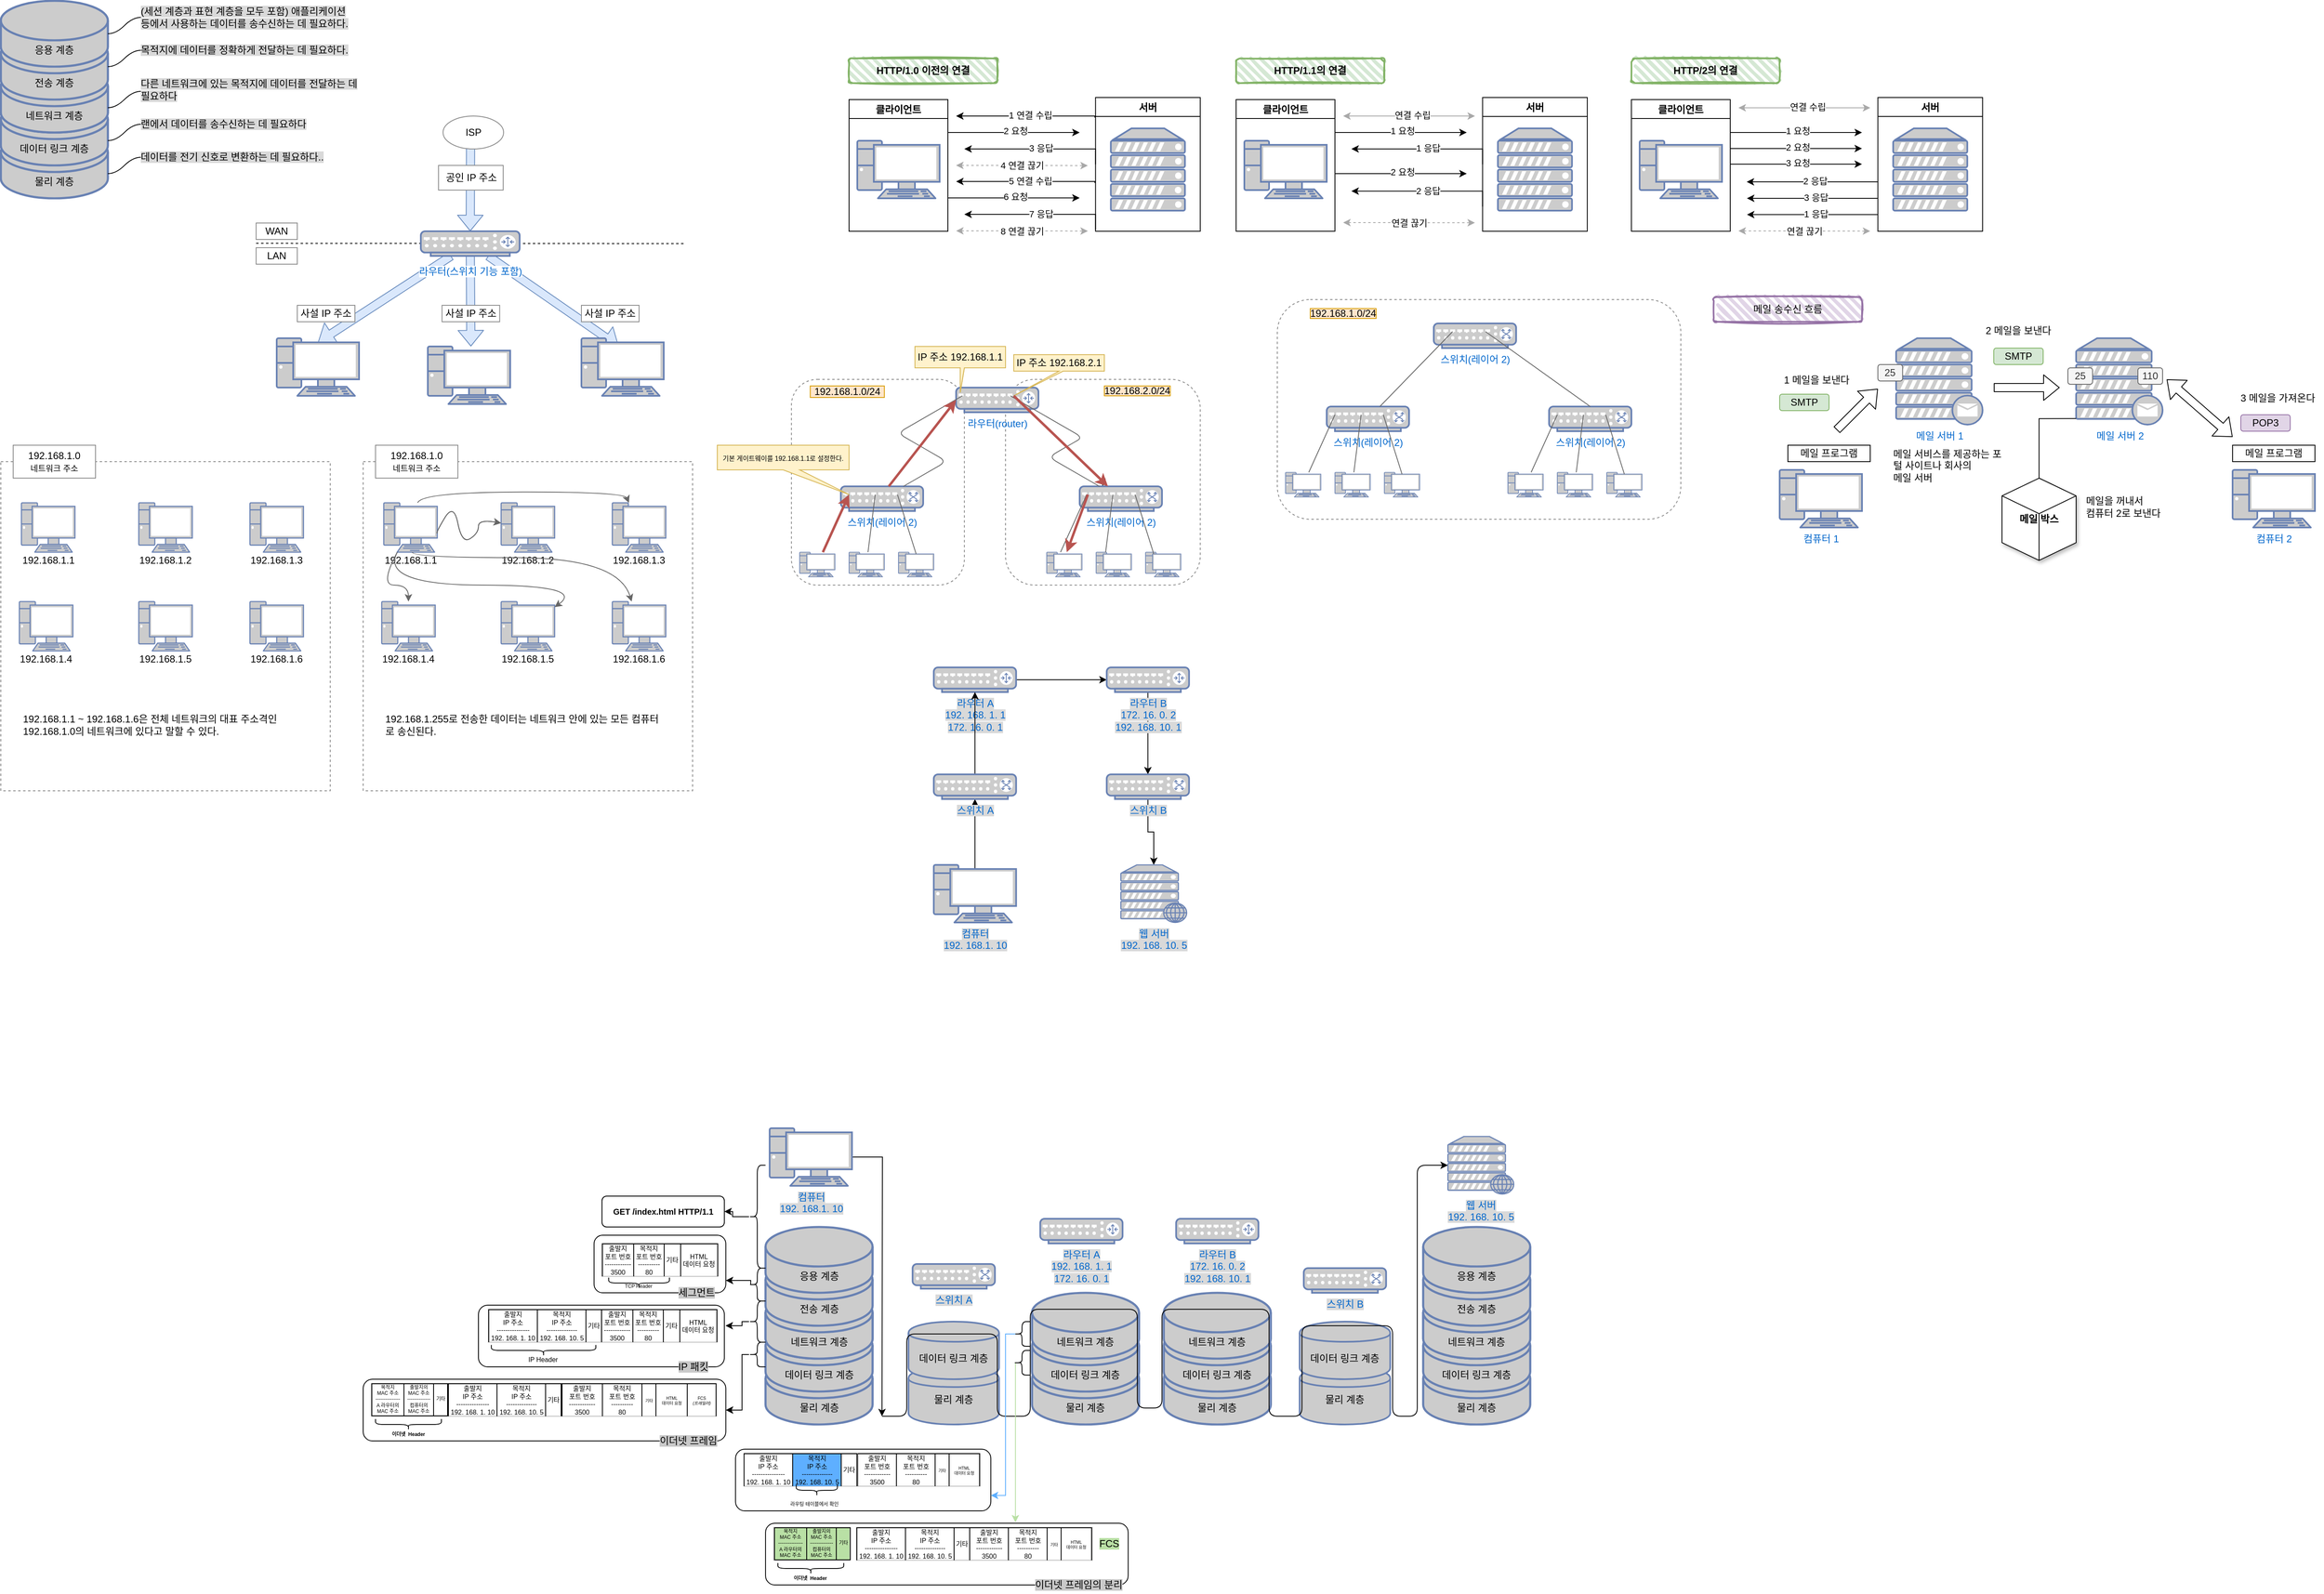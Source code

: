 <mxfile version="13.8.7" type="github">
  <diagram name="Page-1" id="822b0af5-4adb-64df-f703-e8dfc1f81529">
    <mxGraphModel dx="1101" dy="920" grid="1" gridSize="10" guides="1" tooltips="1" connect="1" arrows="1" fold="1" page="1" pageScale="1" pageWidth="3300" pageHeight="2339" background="#ffffff" math="0" shadow="0">
      <root>
        <mxCell id="0" />
        <mxCell id="1" parent="0" />
        <mxCell id="zUiLPTV-JJT3Ep0J9d8R-146" value="T" style="rounded=1;whiteSpace=wrap;html=1;strokeColor=#8A8A8A;strokeWidth=1;fillColor=#ffffff;gradientColor=none;dashed=1;" parent="1" vertex="1">
          <mxGeometry x="1240" y="480" width="236.43" height="250" as="geometry" />
        </mxCell>
        <mxCell id="zUiLPTV-JJT3Ep0J9d8R-145" value="" style="rounded=1;whiteSpace=wrap;html=1;strokeColor=#8A8A8A;strokeWidth=1;fillColor=#ffffff;gradientColor=none;dashed=1;" parent="1" vertex="1">
          <mxGeometry x="980" y="480" width="210" height="250" as="geometry" />
        </mxCell>
        <mxCell id="zUiLPTV-JJT3Ep0J9d8R-82" value="" style="whiteSpace=wrap;html=1;aspect=fixed;strokeColor=#8A8A8A;strokeWidth=1;fillColor=#ffffff;gradientColor=none;dashed=1;" parent="1" vertex="1">
          <mxGeometry x="20" y="580" width="400" height="400" as="geometry" />
        </mxCell>
        <mxCell id="zUiLPTV-JJT3Ep0J9d8R-78" value="" style="shape=flexArrow;endArrow=classic;html=1;strokeColor=#6c8ebf;fillColor=#dae8fc;entryX=0.5;entryY=0;entryDx=0;entryDy=0;entryPerimeter=0;" parent="1" source="zUiLPTV-JJT3Ep0J9d8R-10" edge="1">
          <mxGeometry width="50" height="50" relative="1" as="geometry">
            <mxPoint x="770.0" y="330" as="sourcePoint" />
            <mxPoint x="770.34" y="440" as="targetPoint" />
          </mxGeometry>
        </mxCell>
        <mxCell id="zUiLPTV-JJT3Ep0J9d8R-77" value="" style="shape=flexArrow;endArrow=classic;html=1;strokeColor=#6c8ebf;fillColor=#dae8fc;entryX=0.5;entryY=0;entryDx=0;entryDy=0;entryPerimeter=0;" parent="1" source="zUiLPTV-JJT3Ep0J9d8R-10" edge="1">
          <mxGeometry width="50" height="50" relative="1" as="geometry">
            <mxPoint x="404.76" y="325" as="sourcePoint" />
            <mxPoint x="405.1" y="435" as="targetPoint" />
          </mxGeometry>
        </mxCell>
        <mxCell id="zUiLPTV-JJT3Ep0J9d8R-72" value="" style="shape=flexArrow;endArrow=classic;html=1;strokeColor=#6c8ebf;fillColor=#dae8fc;entryX=0.5;entryY=0;entryDx=0;entryDy=0;entryPerimeter=0;" parent="1" source="zUiLPTV-JJT3Ep0J9d8R-10" edge="1">
          <mxGeometry width="50" height="50" relative="1" as="geometry">
            <mxPoint x="590.46" y="330" as="sourcePoint" />
            <mxPoint x="590.8" y="440" as="targetPoint" />
          </mxGeometry>
        </mxCell>
        <mxCell id="zUiLPTV-JJT3Ep0J9d8R-68" value="" style="shape=flexArrow;endArrow=classic;html=1;strokeColor=#6c8ebf;fillColor=#dae8fc;entryX=0.5;entryY=0;entryDx=0;entryDy=0;entryPerimeter=0;" parent="1" target="zUiLPTV-JJT3Ep0J9d8R-10" edge="1">
          <mxGeometry width="50" height="50" relative="1" as="geometry">
            <mxPoint x="590.41" y="190" as="sourcePoint" />
            <mxPoint x="590.41" y="260" as="targetPoint" />
          </mxGeometry>
        </mxCell>
        <mxCell id="zUiLPTV-JJT3Ep0J9d8R-62" value="" style="endArrow=none;dashed=1;html=1;" parent="1" edge="1">
          <mxGeometry width="50" height="50" relative="1" as="geometry">
            <mxPoint x="330" y="314.66" as="sourcePoint" />
            <mxPoint x="850" y="315" as="targetPoint" />
          </mxGeometry>
        </mxCell>
        <mxCell id="zUiLPTV-JJT3Ep0J9d8R-1" value="" style="fontColor=#0066CC;verticalAlign=top;verticalLabelPosition=bottom;labelPosition=center;align=center;html=1;outlineConnect=0;fillColor=#CCCCCC;strokeColor=#6881B3;gradientColor=none;gradientDirection=north;strokeWidth=2;shape=mxgraph.networks.storage;" parent="1" vertex="1">
          <mxGeometry x="20" y="100" width="130" height="160" as="geometry" />
        </mxCell>
        <mxCell id="zUiLPTV-JJT3Ep0J9d8R-2" value="" style="fontColor=#0066CC;verticalAlign=top;verticalLabelPosition=bottom;labelPosition=center;align=center;html=1;outlineConnect=0;fillColor=#CCCCCC;strokeColor=#6881B3;gradientColor=none;gradientDirection=north;strokeWidth=2;shape=mxgraph.networks.storage;" parent="1" vertex="1">
          <mxGeometry x="20" y="20" width="130" height="160" as="geometry" />
        </mxCell>
        <mxCell id="zUiLPTV-JJT3Ep0J9d8R-3" value="&lt;font&gt;&lt;span&gt;네트워크 계층&lt;/span&gt;&lt;/font&gt;" style="text;html=1;strokeColor=none;fillColor=none;align=center;verticalAlign=middle;whiteSpace=wrap;rounded=0;fontStyle=0" parent="1" vertex="1">
          <mxGeometry x="45" y="150" width="80" height="20" as="geometry" />
        </mxCell>
        <mxCell id="zUiLPTV-JJT3Ep0J9d8R-4" value="데이터 링크 계층" style="text;html=1;strokeColor=none;fillColor=none;align=center;verticalAlign=middle;whiteSpace=wrap;rounded=0;" parent="1" vertex="1">
          <mxGeometry x="40" y="190" width="90" height="20" as="geometry" />
        </mxCell>
        <mxCell id="zUiLPTV-JJT3Ep0J9d8R-5" value="물리 계층" style="text;html=1;strokeColor=none;fillColor=none;align=center;verticalAlign=middle;whiteSpace=wrap;rounded=0;" parent="1" vertex="1">
          <mxGeometry x="50" y="230" width="70" height="20" as="geometry" />
        </mxCell>
        <mxCell id="zUiLPTV-JJT3Ep0J9d8R-6" value="전송 계층" style="text;html=1;strokeColor=none;fillColor=none;align=center;verticalAlign=middle;whiteSpace=wrap;rounded=0;" parent="1" vertex="1">
          <mxGeometry x="50" y="110" width="70" height="20" as="geometry" />
        </mxCell>
        <mxCell id="zUiLPTV-JJT3Ep0J9d8R-10" value="&lt;p style=&quot;line-height: 0%&quot;&gt;&lt;span style=&quot;background-color: rgb(255 , 255 , 255)&quot;&gt;라우터(스위치 기능 포함)&lt;/span&gt;&lt;/p&gt;" style="fontColor=#0066CC;verticalAlign=top;verticalLabelPosition=bottom;labelPosition=center;align=center;html=1;outlineConnect=0;fillColor=#CCCCCC;strokeColor=#6881B3;gradientColor=none;gradientDirection=north;strokeWidth=2;shape=mxgraph.networks.router;" parent="1" vertex="1">
          <mxGeometry x="530" y="300" width="120" height="30" as="geometry" />
        </mxCell>
        <mxCell id="zUiLPTV-JJT3Ep0J9d8R-52" value="" style="shape=partialRectangle;html=1;whiteSpace=wrap;connectable=0;fillColor=none;top=0;left=0;bottom=0;right=0;overflow=hidden;" parent="1" vertex="1">
          <mxGeometry x="430" y="490" width="63" height="36" as="geometry" />
        </mxCell>
        <mxCell id="zUiLPTV-JJT3Ep0J9d8R-54" value="" style="shape=partialRectangle;html=1;whiteSpace=wrap;connectable=0;fillColor=none;top=0;left=0;bottom=0;right=0;overflow=hidden;" parent="1" vertex="1">
          <mxGeometry x="557" y="490" width="63" height="36" as="geometry" />
        </mxCell>
        <mxCell id="zUiLPTV-JJT3Ep0J9d8R-57" value="" style="fontColor=#0066CC;verticalAlign=top;verticalLabelPosition=bottom;labelPosition=center;align=center;html=1;outlineConnect=0;fillColor=#CCCCCC;strokeColor=#6881B3;gradientColor=none;gradientDirection=north;strokeWidth=2;shape=mxgraph.networks.pc;" parent="1" vertex="1">
          <mxGeometry x="355" y="430" width="100" height="70" as="geometry" />
        </mxCell>
        <mxCell id="zUiLPTV-JJT3Ep0J9d8R-58" value="" style="fontColor=#0066CC;verticalAlign=top;verticalLabelPosition=bottom;labelPosition=center;align=center;html=1;outlineConnect=0;fillColor=#CCCCCC;strokeColor=#6881B3;gradientColor=none;gradientDirection=north;strokeWidth=2;shape=mxgraph.networks.pc;" parent="1" vertex="1">
          <mxGeometry x="538.5" y="440" width="100" height="70" as="geometry" />
        </mxCell>
        <mxCell id="zUiLPTV-JJT3Ep0J9d8R-59" value="" style="fontColor=#0066CC;verticalAlign=top;verticalLabelPosition=bottom;labelPosition=center;align=center;html=1;outlineConnect=0;fillColor=#CCCCCC;strokeColor=#6881B3;gradientColor=none;gradientDirection=north;strokeWidth=2;shape=mxgraph.networks.pc;" parent="1" vertex="1">
          <mxGeometry x="725" y="430" width="100" height="70" as="geometry" />
        </mxCell>
        <mxCell id="zUiLPTV-JJT3Ep0J9d8R-60" value="ISP" style="ellipse;whiteSpace=wrap;html=1;strokeWidth=1;fillColor=#ffffff;gradientColor=none;strokeColor=#8A8A8A;" parent="1" vertex="1">
          <mxGeometry x="557" y="160" width="73.5" height="40" as="geometry" />
        </mxCell>
        <mxCell id="zUiLPTV-JJT3Ep0J9d8R-61" value="공인 IP 주소" style="rounded=0;whiteSpace=wrap;html=1;strokeColor=#8A8A8A;strokeWidth=1;fillColor=#ffffff;gradientColor=none;" parent="1" vertex="1">
          <mxGeometry x="551.5" y="220" width="78.5" height="30" as="geometry" />
        </mxCell>
        <mxCell id="zUiLPTV-JJT3Ep0J9d8R-63" value="WAN" style="rounded=0;whiteSpace=wrap;html=1;strokeColor=#8A8A8A;strokeWidth=1;fillColor=#ffffff;gradientColor=none;" parent="1" vertex="1">
          <mxGeometry x="330" y="290" width="50" height="20" as="geometry" />
        </mxCell>
        <mxCell id="zUiLPTV-JJT3Ep0J9d8R-65" value="사설 IP 주소" style="rounded=0;whiteSpace=wrap;html=1;strokeColor=#8A8A8A;strokeWidth=1;fillColor=#ffffff;gradientColor=none;" parent="1" vertex="1">
          <mxGeometry x="380" y="390" width="70" height="20" as="geometry" />
        </mxCell>
        <mxCell id="zUiLPTV-JJT3Ep0J9d8R-69" value="LAN" style="rounded=0;whiteSpace=wrap;html=1;strokeColor=#8A8A8A;strokeWidth=1;fillColor=#ffffff;gradientColor=none;" parent="1" vertex="1">
          <mxGeometry x="330" y="320" width="50" height="20" as="geometry" />
        </mxCell>
        <mxCell id="zUiLPTV-JJT3Ep0J9d8R-71" value="사설 IP 주소" style="rounded=0;whiteSpace=wrap;html=1;strokeColor=#8A8A8A;strokeWidth=1;fillColor=#ffffff;gradientColor=none;" parent="1" vertex="1">
          <mxGeometry x="725" y="390" width="70" height="20" as="geometry" />
        </mxCell>
        <mxCell id="zUiLPTV-JJT3Ep0J9d8R-70" value="사설 IP 주소" style="rounded=0;whiteSpace=wrap;html=1;strokeColor=#8A8A8A;strokeWidth=1;fillColor=#ffffff;gradientColor=none;" parent="1" vertex="1">
          <mxGeometry x="555.75" y="390" width="70" height="20" as="geometry" />
        </mxCell>
        <mxCell id="zUiLPTV-JJT3Ep0J9d8R-80" value="&lt;div&gt;192.168.1.0&lt;/div&gt;&lt;div&gt;&lt;font style=&quot;font-size: 10px&quot;&gt;네트워크 주소&lt;/font&gt;&lt;br&gt;&lt;/div&gt;" style="rounded=0;whiteSpace=wrap;html=1;strokeColor=#8A8A8A;strokeWidth=1;fillColor=#ffffff;gradientColor=none;" parent="1" vertex="1">
          <mxGeometry x="35" y="560" width="100" height="40" as="geometry" />
        </mxCell>
        <mxCell id="zUiLPTV-JJT3Ep0J9d8R-81" value="" style="fontColor=#0066CC;verticalAlign=top;verticalLabelPosition=bottom;labelPosition=center;align=center;html=1;outlineConnect=0;fillColor=#CCCCCC;strokeColor=#6881B3;gradientColor=none;gradientDirection=north;strokeWidth=2;shape=mxgraph.networks.pc;" parent="1" vertex="1">
          <mxGeometry x="45" y="630" width="65" height="60" as="geometry" />
        </mxCell>
        <mxCell id="zUiLPTV-JJT3Ep0J9d8R-88" value="192.168.1.1" style="text;html=1;strokeColor=none;fillColor=none;align=center;verticalAlign=middle;whiteSpace=wrap;rounded=0;dashed=1;" parent="1" vertex="1">
          <mxGeometry x="37.5" y="690" width="80" height="20" as="geometry" />
        </mxCell>
        <mxCell id="zUiLPTV-JJT3Ep0J9d8R-89" value="" style="fontColor=#0066CC;verticalAlign=top;verticalLabelPosition=bottom;labelPosition=center;align=center;html=1;outlineConnect=0;fillColor=#CCCCCC;strokeColor=#6881B3;gradientColor=none;gradientDirection=north;strokeWidth=2;shape=mxgraph.networks.pc;" parent="1" vertex="1">
          <mxGeometry x="187.5" y="630" width="65" height="60" as="geometry" />
        </mxCell>
        <mxCell id="zUiLPTV-JJT3Ep0J9d8R-90" value="192.168.1.2" style="text;html=1;strokeColor=none;fillColor=none;align=center;verticalAlign=middle;whiteSpace=wrap;rounded=0;dashed=1;" parent="1" vertex="1">
          <mxGeometry x="180" y="690" width="80" height="20" as="geometry" />
        </mxCell>
        <mxCell id="zUiLPTV-JJT3Ep0J9d8R-91" value="" style="fontColor=#0066CC;verticalAlign=top;verticalLabelPosition=bottom;labelPosition=center;align=center;html=1;outlineConnect=0;fillColor=#CCCCCC;strokeColor=#6881B3;gradientColor=none;gradientDirection=north;strokeWidth=2;shape=mxgraph.networks.pc;" parent="1" vertex="1">
          <mxGeometry x="322.5" y="630" width="65" height="60" as="geometry" />
        </mxCell>
        <mxCell id="zUiLPTV-JJT3Ep0J9d8R-92" value="192.168.1.3" style="text;html=1;strokeColor=none;fillColor=none;align=center;verticalAlign=middle;whiteSpace=wrap;rounded=0;dashed=1;" parent="1" vertex="1">
          <mxGeometry x="315" y="690" width="80" height="20" as="geometry" />
        </mxCell>
        <mxCell id="zUiLPTV-JJT3Ep0J9d8R-93" value="" style="fontColor=#0066CC;verticalAlign=top;verticalLabelPosition=bottom;labelPosition=center;align=center;html=1;outlineConnect=0;fillColor=#CCCCCC;strokeColor=#6881B3;gradientColor=none;gradientDirection=north;strokeWidth=2;shape=mxgraph.networks.pc;" parent="1" vertex="1">
          <mxGeometry x="42.5" y="750" width="65" height="60" as="geometry" />
        </mxCell>
        <mxCell id="zUiLPTV-JJT3Ep0J9d8R-94" value="192.168.1.4" style="text;html=1;strokeColor=none;fillColor=none;align=center;verticalAlign=middle;whiteSpace=wrap;rounded=0;dashed=1;" parent="1" vertex="1">
          <mxGeometry x="35" y="810" width="80" height="20" as="geometry" />
        </mxCell>
        <mxCell id="zUiLPTV-JJT3Ep0J9d8R-95" value="" style="fontColor=#0066CC;verticalAlign=top;verticalLabelPosition=bottom;labelPosition=center;align=center;html=1;outlineConnect=0;fillColor=#CCCCCC;strokeColor=#6881B3;gradientColor=none;gradientDirection=north;strokeWidth=2;shape=mxgraph.networks.pc;" parent="1" vertex="1">
          <mxGeometry x="187.5" y="750" width="65" height="60" as="geometry" />
        </mxCell>
        <mxCell id="zUiLPTV-JJT3Ep0J9d8R-96" value="192.168.1.5" style="text;html=1;strokeColor=none;fillColor=none;align=center;verticalAlign=middle;whiteSpace=wrap;rounded=0;dashed=1;" parent="1" vertex="1">
          <mxGeometry x="180" y="810" width="80" height="20" as="geometry" />
        </mxCell>
        <mxCell id="zUiLPTV-JJT3Ep0J9d8R-97" value="" style="fontColor=#0066CC;verticalAlign=top;verticalLabelPosition=bottom;labelPosition=center;align=center;html=1;outlineConnect=0;fillColor=#CCCCCC;strokeColor=#6881B3;gradientColor=none;gradientDirection=north;strokeWidth=2;shape=mxgraph.networks.pc;" parent="1" vertex="1">
          <mxGeometry x="322.5" y="750" width="65" height="60" as="geometry" />
        </mxCell>
        <mxCell id="zUiLPTV-JJT3Ep0J9d8R-98" value="192.168.1.6" style="text;html=1;strokeColor=none;fillColor=none;align=center;verticalAlign=middle;whiteSpace=wrap;rounded=0;dashed=1;" parent="1" vertex="1">
          <mxGeometry x="315" y="810" width="80" height="20" as="geometry" />
        </mxCell>
        <mxCell id="zUiLPTV-JJT3Ep0J9d8R-99" value="&lt;div align=&quot;left&quot;&gt;192.168.1.1 ~ 192.168.1.6은 전체 네트워크의 대표 주소격인 192.168.1.0의 네트워크에 있다고 말할 수 있다. &lt;/div&gt;" style="text;html=1;strokeColor=none;fillColor=none;align=left;verticalAlign=middle;whiteSpace=wrap;rounded=0;dashed=1;" parent="1" vertex="1">
          <mxGeometry x="45" y="870" width="335" height="60" as="geometry" />
        </mxCell>
        <mxCell id="zUiLPTV-JJT3Ep0J9d8R-100" value="" style="whiteSpace=wrap;html=1;aspect=fixed;strokeColor=#8A8A8A;strokeWidth=1;fillColor=#ffffff;gradientColor=none;dashed=1;" parent="1" vertex="1">
          <mxGeometry x="460" y="580" width="400" height="400" as="geometry" />
        </mxCell>
        <mxCell id="zUiLPTV-JJT3Ep0J9d8R-101" value="&lt;div&gt;192.168.1.0&lt;/div&gt;&lt;div&gt;&lt;font style=&quot;font-size: 10px&quot;&gt;네트워크 주소&lt;/font&gt;&lt;br&gt;&lt;/div&gt;" style="rounded=0;whiteSpace=wrap;html=1;strokeColor=#8A8A8A;strokeWidth=1;fillColor=#ffffff;gradientColor=none;" parent="1" vertex="1">
          <mxGeometry x="475" y="560" width="100" height="40" as="geometry" />
        </mxCell>
        <mxCell id="zUiLPTV-JJT3Ep0J9d8R-102" value="" style="fontColor=#0066CC;verticalAlign=top;verticalLabelPosition=bottom;labelPosition=center;align=center;html=1;outlineConnect=0;fillColor=#CCCCCC;strokeColor=#6881B3;gradientColor=none;gradientDirection=north;strokeWidth=2;shape=mxgraph.networks.pc;" parent="1" vertex="1">
          <mxGeometry x="485" y="630" width="65" height="60" as="geometry" />
        </mxCell>
        <mxCell id="zUiLPTV-JJT3Ep0J9d8R-103" value="192.168.1.1" style="text;html=1;strokeColor=none;fillColor=none;align=center;verticalAlign=middle;whiteSpace=wrap;rounded=0;dashed=1;" parent="1" vertex="1">
          <mxGeometry x="477.5" y="690" width="80" height="20" as="geometry" />
        </mxCell>
        <mxCell id="zUiLPTV-JJT3Ep0J9d8R-104" value="" style="fontColor=#0066CC;verticalAlign=top;verticalLabelPosition=bottom;labelPosition=center;align=center;html=1;outlineConnect=0;fillColor=#CCCCCC;strokeColor=#6881B3;gradientColor=none;gradientDirection=north;strokeWidth=2;shape=mxgraph.networks.pc;" parent="1" vertex="1">
          <mxGeometry x="627.5" y="630" width="65" height="60" as="geometry" />
        </mxCell>
        <mxCell id="zUiLPTV-JJT3Ep0J9d8R-105" value="192.168.1.2" style="text;html=1;strokeColor=none;fillColor=none;align=center;verticalAlign=middle;whiteSpace=wrap;rounded=0;dashed=1;" parent="1" vertex="1">
          <mxGeometry x="620" y="690" width="80" height="20" as="geometry" />
        </mxCell>
        <mxCell id="zUiLPTV-JJT3Ep0J9d8R-106" value="" style="fontColor=#0066CC;verticalAlign=top;verticalLabelPosition=bottom;labelPosition=center;align=center;html=1;outlineConnect=0;fillColor=#CCCCCC;strokeColor=#6881B3;gradientColor=none;gradientDirection=north;strokeWidth=2;shape=mxgraph.networks.pc;" parent="1" vertex="1">
          <mxGeometry x="762.5" y="630" width="65" height="60" as="geometry" />
        </mxCell>
        <mxCell id="zUiLPTV-JJT3Ep0J9d8R-107" value="192.168.1.3" style="text;html=1;strokeColor=none;fillColor=none;align=center;verticalAlign=middle;whiteSpace=wrap;rounded=0;dashed=1;" parent="1" vertex="1">
          <mxGeometry x="755" y="690" width="80" height="20" as="geometry" />
        </mxCell>
        <mxCell id="zUiLPTV-JJT3Ep0J9d8R-108" value="" style="fontColor=#0066CC;verticalAlign=top;verticalLabelPosition=bottom;labelPosition=center;align=center;html=1;outlineConnect=0;fillColor=#CCCCCC;strokeColor=#6881B3;gradientColor=none;gradientDirection=north;strokeWidth=2;shape=mxgraph.networks.pc;" parent="1" vertex="1">
          <mxGeometry x="482.5" y="750" width="65" height="60" as="geometry" />
        </mxCell>
        <mxCell id="zUiLPTV-JJT3Ep0J9d8R-109" value="192.168.1.4" style="text;html=1;strokeColor=none;fillColor=none;align=center;verticalAlign=middle;whiteSpace=wrap;rounded=0;dashed=1;" parent="1" vertex="1">
          <mxGeometry x="475" y="810" width="80" height="20" as="geometry" />
        </mxCell>
        <mxCell id="zUiLPTV-JJT3Ep0J9d8R-110" value="" style="fontColor=#0066CC;verticalAlign=top;verticalLabelPosition=bottom;labelPosition=center;align=center;html=1;outlineConnect=0;fillColor=#CCCCCC;strokeColor=#6881B3;gradientColor=none;gradientDirection=north;strokeWidth=2;shape=mxgraph.networks.pc;" parent="1" vertex="1">
          <mxGeometry x="627.5" y="750" width="65" height="60" as="geometry" />
        </mxCell>
        <mxCell id="zUiLPTV-JJT3Ep0J9d8R-111" value="192.168.1.5" style="text;html=1;strokeColor=none;fillColor=none;align=center;verticalAlign=middle;whiteSpace=wrap;rounded=0;dashed=1;" parent="1" vertex="1">
          <mxGeometry x="620" y="810" width="80" height="20" as="geometry" />
        </mxCell>
        <mxCell id="zUiLPTV-JJT3Ep0J9d8R-112" value="" style="fontColor=#0066CC;verticalAlign=top;verticalLabelPosition=bottom;labelPosition=center;align=center;html=1;outlineConnect=0;fillColor=#CCCCCC;strokeColor=#6881B3;gradientColor=none;gradientDirection=north;strokeWidth=2;shape=mxgraph.networks.pc;" parent="1" vertex="1">
          <mxGeometry x="762.5" y="750" width="65" height="60" as="geometry" />
        </mxCell>
        <mxCell id="zUiLPTV-JJT3Ep0J9d8R-113" value="192.168.1.6" style="text;html=1;strokeColor=none;fillColor=none;align=center;verticalAlign=middle;whiteSpace=wrap;rounded=0;dashed=1;" parent="1" vertex="1">
          <mxGeometry x="755" y="810" width="80" height="20" as="geometry" />
        </mxCell>
        <mxCell id="zUiLPTV-JJT3Ep0J9d8R-114" value="&lt;div align=&quot;left&quot;&gt;192.168.1.255로 전송한 데이터는 네트워크 안에 있는 모든 컴퓨터로 송신된다. &lt;br&gt;&lt;/div&gt;" style="text;html=1;strokeColor=none;fillColor=none;align=left;verticalAlign=middle;whiteSpace=wrap;rounded=0;dashed=1;" parent="1" vertex="1">
          <mxGeometry x="485" y="870" width="335" height="60" as="geometry" />
        </mxCell>
        <mxCell id="zUiLPTV-JJT3Ep0J9d8R-115" value="" style="curved=1;endArrow=classic;html=1;strokeColor=#666666;" parent="1" source="zUiLPTV-JJT3Ep0J9d8R-102" target="zUiLPTV-JJT3Ep0J9d8R-108" edge="1">
          <mxGeometry width="50" height="50" relative="1" as="geometry">
            <mxPoint x="590" y="800" as="sourcePoint" />
            <mxPoint x="640" y="750" as="targetPoint" />
            <Array as="points">
              <mxPoint x="480" y="730" />
              <mxPoint x="515" y="730" />
            </Array>
          </mxGeometry>
        </mxCell>
        <mxCell id="zUiLPTV-JJT3Ep0J9d8R-116" value="" style="curved=1;endArrow=classic;html=1;strokeColor=#666666;" parent="1" source="zUiLPTV-JJT3Ep0J9d8R-102" target="zUiLPTV-JJT3Ep0J9d8R-110" edge="1">
          <mxGeometry width="50" height="50" relative="1" as="geometry">
            <mxPoint x="505" y="710" as="sourcePoint" />
            <mxPoint x="515" y="750" as="targetPoint" />
            <Array as="points">
              <mxPoint x="480" y="730" />
              <mxPoint x="730" y="730" />
            </Array>
          </mxGeometry>
        </mxCell>
        <mxCell id="zUiLPTV-JJT3Ep0J9d8R-117" value="" style="curved=1;endArrow=classic;html=1;strokeColor=#666666;" parent="1" source="zUiLPTV-JJT3Ep0J9d8R-102" target="zUiLPTV-JJT3Ep0J9d8R-112" edge="1">
          <mxGeometry width="50" height="50" relative="1" as="geometry">
            <mxPoint x="567.58" y="676.54" as="sourcePoint" />
            <mxPoint x="732.5" y="723.466" as="targetPoint" />
            <Array as="points">
              <mxPoint x="520" y="696.68" />
              <mxPoint x="770" y="696.68" />
            </Array>
          </mxGeometry>
        </mxCell>
        <mxCell id="zUiLPTV-JJT3Ep0J9d8R-118" value="" style="curved=1;endArrow=classic;html=1;strokeColor=#666666;" parent="1" source="zUiLPTV-JJT3Ep0J9d8R-102" target="zUiLPTV-JJT3Ep0J9d8R-104" edge="1">
          <mxGeometry width="50" height="50" relative="1" as="geometry">
            <mxPoint x="547.505" y="660" as="sourcePoint" />
            <mxPoint x="813.959" y="720" as="targetPoint" />
            <Array as="points">
              <mxPoint x="547.96" y="666.68" />
              <mxPoint x="570" y="630" />
              <mxPoint x="580" y="680" />
              <mxPoint x="600" y="667" />
              <mxPoint x="600" y="650" />
            </Array>
          </mxGeometry>
        </mxCell>
        <mxCell id="zUiLPTV-JJT3Ep0J9d8R-120" value="" style="curved=1;endArrow=classic;html=1;strokeColor=#666666;" parent="1" edge="1">
          <mxGeometry width="50" height="50" relative="1" as="geometry">
            <mxPoint x="550" y="667.127" as="sourcePoint" />
            <mxPoint x="627.5" y="654.583" as="targetPoint" />
            <Array as="points">
              <mxPoint x="547.96" y="666.68" />
              <mxPoint x="570" y="630" />
              <mxPoint x="580" y="680" />
              <mxPoint x="600" y="667" />
              <mxPoint x="600" y="650" />
            </Array>
          </mxGeometry>
        </mxCell>
        <mxCell id="zUiLPTV-JJT3Ep0J9d8R-121" value="" style="curved=1;endArrow=classic;html=1;strokeColor=#666666;" parent="1" source="zUiLPTV-JJT3Ep0J9d8R-102" target="zUiLPTV-JJT3Ep0J9d8R-106" edge="1">
          <mxGeometry width="50" height="50" relative="1" as="geometry">
            <mxPoint x="526.775" y="610" as="sourcePoint" />
            <mxPoint x="793.229" y="670" as="targetPoint" />
            <Array as="points">
              <mxPoint x="530" y="617" />
              <mxPoint x="777.23" y="616.68" />
            </Array>
          </mxGeometry>
        </mxCell>
        <mxCell id="zUiLPTV-JJT3Ep0J9d8R-123" value="라우터(router)" style="fontColor=#0066CC;verticalAlign=top;verticalLabelPosition=bottom;labelPosition=center;align=center;html=1;outlineConnect=0;fillColor=#CCCCCC;strokeColor=#6881B3;gradientColor=none;gradientDirection=north;strokeWidth=2;shape=mxgraph.networks.router;" parent="1" vertex="1">
          <mxGeometry x="1180" y="490" width="100" height="30" as="geometry" />
        </mxCell>
        <mxCell id="zUiLPTV-JJT3Ep0J9d8R-124" value="스위치(레이어 2)" style="fontColor=#0066CC;verticalAlign=top;verticalLabelPosition=bottom;labelPosition=center;align=center;html=1;outlineConnect=0;fillColor=#CCCCCC;strokeColor=#6881B3;gradientColor=none;gradientDirection=north;strokeWidth=2;shape=mxgraph.networks.switch;" parent="1" vertex="1">
          <mxGeometry x="1040" y="610" width="100" height="30" as="geometry" />
        </mxCell>
        <mxCell id="zUiLPTV-JJT3Ep0J9d8R-125" value="스위치(레이어 2)" style="fontColor=#0066CC;verticalAlign=top;verticalLabelPosition=bottom;labelPosition=center;align=center;html=1;outlineConnect=0;fillColor=#CCCCCC;strokeColor=#6881B3;gradientColor=none;gradientDirection=north;strokeWidth=2;shape=mxgraph.networks.switch;" parent="1" vertex="1">
          <mxGeometry x="1330" y="610" width="100" height="30" as="geometry" />
        </mxCell>
        <mxCell id="zUiLPTV-JJT3Ep0J9d8R-127" value="" style="endArrow=none;html=1;strokeColor=#666666;endFill=0;edgeStyle=isometricEdgeStyle;entryX=0.059;entryY=0.638;entryDx=0;entryDy=0;entryPerimeter=0;elbow=vertical;" parent="1" source="zUiLPTV-JJT3Ep0J9d8R-125" edge="1">
          <mxGeometry width="50" height="50" relative="1" as="geometry">
            <mxPoint x="1150" y="600.86" as="sourcePoint" />
            <mxPoint x="1245.9" y="500" as="targetPoint" />
          </mxGeometry>
        </mxCell>
        <mxCell id="zUiLPTV-JJT3Ep0J9d8R-128" value="" style="endArrow=none;html=1;strokeColor=#666666;endFill=0;edgeStyle=isometricEdgeStyle;entryX=0.059;entryY=0.638;entryDx=0;entryDy=0;entryPerimeter=0;" parent="1" source="zUiLPTV-JJT3Ep0J9d8R-124" edge="1">
          <mxGeometry width="50" height="50" relative="1" as="geometry">
            <mxPoint x="1347.691" y="610" as="sourcePoint" />
            <mxPoint x="1187.61" y="500" as="targetPoint" />
          </mxGeometry>
        </mxCell>
        <mxCell id="zUiLPTV-JJT3Ep0J9d8R-129" value="192.168.1.0/24" style="text;html=1;strokeColor=#d79b00;fillColor=#ffe6cc;align=center;verticalAlign=middle;whiteSpace=wrap;rounded=0;" parent="1" vertex="1">
          <mxGeometry x="1002.86" y="488" width="90" height="14" as="geometry" />
        </mxCell>
        <mxCell id="zUiLPTV-JJT3Ep0J9d8R-130" value="192.168.2.0/24" style="text;html=1;strokeColor=#d79b00;fillColor=#ffe6cc;align=center;verticalAlign=middle;whiteSpace=wrap;rounded=0;" parent="1" vertex="1">
          <mxGeometry x="1360" y="488" width="80" height="12" as="geometry" />
        </mxCell>
        <mxCell id="zUiLPTV-JJT3Ep0J9d8R-131" value="" style="fontColor=#0066CC;verticalAlign=top;verticalLabelPosition=bottom;labelPosition=center;align=center;html=1;outlineConnect=0;fillColor=#CCCCCC;strokeColor=#6881B3;gradientColor=none;gradientDirection=north;strokeWidth=2;shape=mxgraph.networks.pc;" parent="1" vertex="1">
          <mxGeometry x="990" y="690" width="42.86" height="30" as="geometry" />
        </mxCell>
        <mxCell id="zUiLPTV-JJT3Ep0J9d8R-132" value="" style="fontColor=#0066CC;verticalAlign=top;verticalLabelPosition=bottom;labelPosition=center;align=center;html=1;outlineConnect=0;fillColor=#CCCCCC;strokeColor=#6881B3;gradientColor=none;gradientDirection=north;strokeWidth=2;shape=mxgraph.networks.pc;" parent="1" vertex="1">
          <mxGeometry x="1050" y="690" width="42.86" height="30" as="geometry" />
        </mxCell>
        <mxCell id="zUiLPTV-JJT3Ep0J9d8R-133" value="" style="fontColor=#0066CC;verticalAlign=top;verticalLabelPosition=bottom;labelPosition=center;align=center;html=1;outlineConnect=0;fillColor=#CCCCCC;strokeColor=#6881B3;gradientColor=none;gradientDirection=north;strokeWidth=2;shape=mxgraph.networks.pc;" parent="1" vertex="1">
          <mxGeometry x="1110" y="690" width="42.86" height="30" as="geometry" />
        </mxCell>
        <mxCell id="zUiLPTV-JJT3Ep0J9d8R-134" value="" style="fontColor=#0066CC;verticalAlign=top;verticalLabelPosition=bottom;labelPosition=center;align=center;html=1;outlineConnect=0;fillColor=#CCCCCC;strokeColor=#6881B3;gradientColor=none;gradientDirection=north;strokeWidth=2;shape=mxgraph.networks.pc;" parent="1" vertex="1">
          <mxGeometry x="1290.0" y="690" width="42.86" height="30" as="geometry" />
        </mxCell>
        <mxCell id="zUiLPTV-JJT3Ep0J9d8R-135" value="" style="fontColor=#0066CC;verticalAlign=top;verticalLabelPosition=bottom;labelPosition=center;align=center;html=1;outlineConnect=0;fillColor=#CCCCCC;strokeColor=#6881B3;gradientColor=none;gradientDirection=north;strokeWidth=2;shape=mxgraph.networks.pc;" parent="1" vertex="1">
          <mxGeometry x="1350.0" y="690" width="42.86" height="30" as="geometry" />
        </mxCell>
        <mxCell id="zUiLPTV-JJT3Ep0J9d8R-136" value="" style="fontColor=#0066CC;verticalAlign=top;verticalLabelPosition=bottom;labelPosition=center;align=center;html=1;outlineConnect=0;fillColor=#CCCCCC;strokeColor=#6881B3;gradientColor=none;gradientDirection=north;strokeWidth=2;shape=mxgraph.networks.pc;" parent="1" vertex="1">
          <mxGeometry x="1410.0" y="690" width="42.86" height="30" as="geometry" />
        </mxCell>
        <mxCell id="zUiLPTV-JJT3Ep0J9d8R-137" value="" style="endArrow=none;html=1;strokeColor=#666666;" parent="1" source="zUiLPTV-JJT3Ep0J9d8R-131" edge="1">
          <mxGeometry width="50" height="50" relative="1" as="geometry">
            <mxPoint x="1000" y="670" as="sourcePoint" />
            <mxPoint x="1050" y="620" as="targetPoint" />
          </mxGeometry>
        </mxCell>
        <mxCell id="zUiLPTV-JJT3Ep0J9d8R-138" value="" style="endArrow=none;html=1;strokeColor=#666666;" parent="1" edge="1">
          <mxGeometry width="50" height="50" relative="1" as="geometry">
            <mxPoint x="1073" y="690" as="sourcePoint" />
            <mxPoint x="1081.76" y="620" as="targetPoint" />
          </mxGeometry>
        </mxCell>
        <mxCell id="zUiLPTV-JJT3Ep0J9d8R-139" value="" style="endArrow=none;html=1;strokeColor=#666666;exitX=0.5;exitY=0.07;exitDx=0;exitDy=0;exitPerimeter=0;" parent="1" source="zUiLPTV-JJT3Ep0J9d8R-133" edge="1">
          <mxGeometry width="50" height="50" relative="1" as="geometry">
            <mxPoint x="1100" y="690" as="sourcePoint" />
            <mxPoint x="1108.76" y="620" as="targetPoint" />
          </mxGeometry>
        </mxCell>
        <mxCell id="zUiLPTV-JJT3Ep0J9d8R-141" value="" style="endArrow=none;html=1;strokeColor=#666666;" parent="1" edge="1">
          <mxGeometry width="50" height="50" relative="1" as="geometry">
            <mxPoint x="1306.806" y="690" as="sourcePoint" />
            <mxPoint x="1338.57" y="620" as="targetPoint" />
          </mxGeometry>
        </mxCell>
        <mxCell id="zUiLPTV-JJT3Ep0J9d8R-142" value="" style="endArrow=none;html=1;strokeColor=#666666;" parent="1" edge="1">
          <mxGeometry width="50" height="50" relative="1" as="geometry">
            <mxPoint x="1361.57" y="690" as="sourcePoint" />
            <mxPoint x="1370.33" y="620" as="targetPoint" />
          </mxGeometry>
        </mxCell>
        <mxCell id="zUiLPTV-JJT3Ep0J9d8R-143" value="" style="endArrow=none;html=1;strokeColor=#666666;exitX=0.5;exitY=0.07;exitDx=0;exitDy=0;exitPerimeter=0;" parent="1" edge="1">
          <mxGeometry width="50" height="50" relative="1" as="geometry">
            <mxPoint x="1420" y="692.1" as="sourcePoint" />
            <mxPoint x="1397.33" y="620" as="targetPoint" />
          </mxGeometry>
        </mxCell>
        <mxCell id="zUiLPTV-JJT3Ep0J9d8R-149" value="" style="rounded=1;whiteSpace=wrap;html=1;strokeColor=#8A8A8A;strokeWidth=1;fillColor=#ffffff;gradientColor=none;dashed=1;" parent="1" vertex="1">
          <mxGeometry x="1570" y="383" width="490" height="267" as="geometry" />
        </mxCell>
        <mxCell id="zUiLPTV-JJT3Ep0J9d8R-150" value="스위치(레이어 2)" style="fontColor=#0066CC;verticalAlign=top;verticalLabelPosition=bottom;labelPosition=center;align=center;html=1;outlineConnect=0;fillColor=#CCCCCC;strokeColor=#6881B3;gradientColor=none;gradientDirection=north;strokeWidth=2;shape=mxgraph.networks.switch;" parent="1" vertex="1">
          <mxGeometry x="1630" y="513" width="100" height="30" as="geometry" />
        </mxCell>
        <mxCell id="zUiLPTV-JJT3Ep0J9d8R-151" value="" style="fontColor=#0066CC;verticalAlign=top;verticalLabelPosition=bottom;labelPosition=center;align=center;html=1;outlineConnect=0;fillColor=#CCCCCC;strokeColor=#6881B3;gradientColor=none;gradientDirection=north;strokeWidth=2;shape=mxgraph.networks.pc;" parent="1" vertex="1">
          <mxGeometry x="1580" y="593" width="42.86" height="30" as="geometry" />
        </mxCell>
        <mxCell id="zUiLPTV-JJT3Ep0J9d8R-152" value="" style="fontColor=#0066CC;verticalAlign=top;verticalLabelPosition=bottom;labelPosition=center;align=center;html=1;outlineConnect=0;fillColor=#CCCCCC;strokeColor=#6881B3;gradientColor=none;gradientDirection=north;strokeWidth=2;shape=mxgraph.networks.pc;" parent="1" vertex="1">
          <mxGeometry x="1640" y="593" width="42.86" height="30" as="geometry" />
        </mxCell>
        <mxCell id="zUiLPTV-JJT3Ep0J9d8R-153" value="" style="fontColor=#0066CC;verticalAlign=top;verticalLabelPosition=bottom;labelPosition=center;align=center;html=1;outlineConnect=0;fillColor=#CCCCCC;strokeColor=#6881B3;gradientColor=none;gradientDirection=north;strokeWidth=2;shape=mxgraph.networks.pc;" parent="1" vertex="1">
          <mxGeometry x="1700" y="593" width="42.86" height="30" as="geometry" />
        </mxCell>
        <mxCell id="zUiLPTV-JJT3Ep0J9d8R-154" value="" style="endArrow=none;html=1;strokeColor=#666666;" parent="1" source="zUiLPTV-JJT3Ep0J9d8R-151" edge="1">
          <mxGeometry width="50" height="50" relative="1" as="geometry">
            <mxPoint x="1590" y="573" as="sourcePoint" />
            <mxPoint x="1640" y="523" as="targetPoint" />
          </mxGeometry>
        </mxCell>
        <mxCell id="zUiLPTV-JJT3Ep0J9d8R-155" value="" style="endArrow=none;html=1;strokeColor=#666666;" parent="1" edge="1">
          <mxGeometry width="50" height="50" relative="1" as="geometry">
            <mxPoint x="1663" y="593" as="sourcePoint" />
            <mxPoint x="1671.76" y="523" as="targetPoint" />
          </mxGeometry>
        </mxCell>
        <mxCell id="zUiLPTV-JJT3Ep0J9d8R-156" value="" style="endArrow=none;html=1;strokeColor=#666666;exitX=0.5;exitY=0.07;exitDx=0;exitDy=0;exitPerimeter=0;" parent="1" source="zUiLPTV-JJT3Ep0J9d8R-153" edge="1">
          <mxGeometry width="50" height="50" relative="1" as="geometry">
            <mxPoint x="1690" y="593" as="sourcePoint" />
            <mxPoint x="1698.76" y="523" as="targetPoint" />
          </mxGeometry>
        </mxCell>
        <mxCell id="zUiLPTV-JJT3Ep0J9d8R-157" value="스위치(레이어 2)" style="fontColor=#0066CC;verticalAlign=top;verticalLabelPosition=bottom;labelPosition=center;align=center;html=1;outlineConnect=0;fillColor=#CCCCCC;strokeColor=#6881B3;gradientColor=none;gradientDirection=north;strokeWidth=2;shape=mxgraph.networks.switch;" parent="1" vertex="1">
          <mxGeometry x="1760" y="412" width="100" height="30" as="geometry" />
        </mxCell>
        <mxCell id="zUiLPTV-JJT3Ep0J9d8R-158" value="스위치(레이어 2)" style="fontColor=#0066CC;verticalAlign=top;verticalLabelPosition=bottom;labelPosition=center;align=center;html=1;outlineConnect=0;fillColor=#CCCCCC;strokeColor=#6881B3;gradientColor=none;gradientDirection=north;strokeWidth=2;shape=mxgraph.networks.switch;" parent="1" vertex="1">
          <mxGeometry x="1900" y="513" width="100" height="30" as="geometry" />
        </mxCell>
        <mxCell id="zUiLPTV-JJT3Ep0J9d8R-159" value="" style="fontColor=#0066CC;verticalAlign=top;verticalLabelPosition=bottom;labelPosition=center;align=center;html=1;outlineConnect=0;fillColor=#CCCCCC;strokeColor=#6881B3;gradientColor=none;gradientDirection=north;strokeWidth=2;shape=mxgraph.networks.pc;" parent="1" vertex="1">
          <mxGeometry x="1850" y="593" width="42.86" height="30" as="geometry" />
        </mxCell>
        <mxCell id="zUiLPTV-JJT3Ep0J9d8R-160" value="" style="fontColor=#0066CC;verticalAlign=top;verticalLabelPosition=bottom;labelPosition=center;align=center;html=1;outlineConnect=0;fillColor=#CCCCCC;strokeColor=#6881B3;gradientColor=none;gradientDirection=north;strokeWidth=2;shape=mxgraph.networks.pc;" parent="1" vertex="1">
          <mxGeometry x="1910" y="593" width="42.86" height="30" as="geometry" />
        </mxCell>
        <mxCell id="zUiLPTV-JJT3Ep0J9d8R-161" value="" style="fontColor=#0066CC;verticalAlign=top;verticalLabelPosition=bottom;labelPosition=center;align=center;html=1;outlineConnect=0;fillColor=#CCCCCC;strokeColor=#6881B3;gradientColor=none;gradientDirection=north;strokeWidth=2;shape=mxgraph.networks.pc;" parent="1" vertex="1">
          <mxGeometry x="1970" y="593" width="42.86" height="30" as="geometry" />
        </mxCell>
        <mxCell id="zUiLPTV-JJT3Ep0J9d8R-162" value="" style="endArrow=none;html=1;strokeColor=#666666;" parent="1" source="zUiLPTV-JJT3Ep0J9d8R-159" edge="1">
          <mxGeometry width="50" height="50" relative="1" as="geometry">
            <mxPoint x="1860" y="573" as="sourcePoint" />
            <mxPoint x="1910" y="523" as="targetPoint" />
          </mxGeometry>
        </mxCell>
        <mxCell id="zUiLPTV-JJT3Ep0J9d8R-163" value="" style="endArrow=none;html=1;strokeColor=#666666;" parent="1" edge="1">
          <mxGeometry width="50" height="50" relative="1" as="geometry">
            <mxPoint x="1933" y="593" as="sourcePoint" />
            <mxPoint x="1941.76" y="523" as="targetPoint" />
          </mxGeometry>
        </mxCell>
        <mxCell id="zUiLPTV-JJT3Ep0J9d8R-164" value="" style="endArrow=none;html=1;strokeColor=#666666;exitX=0.5;exitY=0.07;exitDx=0;exitDy=0;exitPerimeter=0;" parent="1" source="zUiLPTV-JJT3Ep0J9d8R-161" edge="1">
          <mxGeometry width="50" height="50" relative="1" as="geometry">
            <mxPoint x="1960" y="593" as="sourcePoint" />
            <mxPoint x="1968.76" y="523" as="targetPoint" />
          </mxGeometry>
        </mxCell>
        <mxCell id="zUiLPTV-JJT3Ep0J9d8R-166" value="" style="endArrow=none;html=1;strokeColor=#666666;exitX=0;exitY=0.5;exitDx=0;exitDy=0;exitPerimeter=0;entryX=0.5;entryY=0;entryDx=0;entryDy=0;entryPerimeter=0;" parent="1" target="zUiLPTV-JJT3Ep0J9d8R-158" edge="1">
          <mxGeometry width="50" height="50" relative="1" as="geometry">
            <mxPoint x="1822.86" y="422" as="sourcePoint" />
            <mxPoint x="1742.86" y="508" as="targetPoint" />
          </mxGeometry>
        </mxCell>
        <mxCell id="zUiLPTV-JJT3Ep0J9d8R-168" value="" style="endArrow=none;html=1;strokeColor=#666666;exitX=0;exitY=0.5;exitDx=0;exitDy=0;exitPerimeter=0;" parent="1" target="zUiLPTV-JJT3Ep0J9d8R-150" edge="1">
          <mxGeometry width="50" height="50" relative="1" as="geometry">
            <mxPoint x="1782.86" y="422" as="sourcePoint" />
            <mxPoint x="1910" y="513" as="targetPoint" />
          </mxGeometry>
        </mxCell>
        <mxCell id="zUiLPTV-JJT3Ep0J9d8R-169" value="192.168.1.0/24" style="text;html=1;strokeColor=#d79b00;fillColor=#ffe6cc;align=center;verticalAlign=middle;whiteSpace=wrap;rounded=0;" parent="1" vertex="1">
          <mxGeometry x="1610" y="394" width="80" height="12" as="geometry" />
        </mxCell>
        <mxCell id="zUiLPTV-JJT3Ep0J9d8R-171" value="IP 주소 192.168.1.1" style="shape=callout;whiteSpace=wrap;html=1;perimeter=calloutPerimeter;strokeColor=#d6b656;strokeWidth=1;fillColor=#fff2cc;base=5;" parent="1" vertex="1">
          <mxGeometry x="1130" y="450" width="110" height="46" as="geometry" />
        </mxCell>
        <mxCell id="zUiLPTV-JJT3Ep0J9d8R-172" value="IP 주소 192.168.1.1" style="shape=callout;whiteSpace=wrap;html=1;perimeter=calloutPerimeter;strokeColor=#d6b656;strokeWidth=1;fillColor=#fff2cc;base=5;" parent="1" vertex="1">
          <mxGeometry x="1130" y="440" width="110" height="56" as="geometry" />
        </mxCell>
        <mxCell id="zUiLPTV-JJT3Ep0J9d8R-173" value="IP 주소 192.168.2.1" style="shape=callout;whiteSpace=wrap;html=1;perimeter=calloutPerimeter;strokeColor=#d6b656;strokeWidth=1;fillColor=#fff2cc;base=5;position2=0;" parent="1" vertex="1">
          <mxGeometry x="1250" y="450" width="110" height="50" as="geometry" />
        </mxCell>
        <mxCell id="zUiLPTV-JJT3Ep0J9d8R-174" value="" style="endArrow=classic;html=1;strokeColor=#b85450;strokeWidth=3;fillColor=#f8cecc;" parent="1" source="zUiLPTV-JJT3Ep0J9d8R-131" edge="1">
          <mxGeometry width="50" height="50" relative="1" as="geometry">
            <mxPoint x="970" y="665" as="sourcePoint" />
            <mxPoint x="1050" y="620" as="targetPoint" />
            <Array as="points" />
          </mxGeometry>
        </mxCell>
        <mxCell id="zUiLPTV-JJT3Ep0J9d8R-175" value="" style="endArrow=classic;html=1;strokeColor=#b85450;strokeWidth=3;fillColor=#f8cecc;entryX=0;entryY=0.5;entryDx=0;entryDy=0;entryPerimeter=0;" parent="1" target="zUiLPTV-JJT3Ep0J9d8R-123" edge="1">
          <mxGeometry width="50" height="50" relative="1" as="geometry">
            <mxPoint x="1098.236" y="610" as="sourcePoint" />
            <mxPoint x="1130" y="540" as="targetPoint" />
            <Array as="points" />
          </mxGeometry>
        </mxCell>
        <mxCell id="zUiLPTV-JJT3Ep0J9d8R-176" value="" style="endArrow=classic;html=1;strokeColor=#b85450;strokeWidth=3;fillColor=#f8cecc;" parent="1" target="zUiLPTV-JJT3Ep0J9d8R-125" edge="1">
          <mxGeometry width="50" height="50" relative="1" as="geometry">
            <mxPoint x="1250" y="500" as="sourcePoint" />
            <mxPoint x="1250" y="505" as="targetPoint" />
            <Array as="points" />
          </mxGeometry>
        </mxCell>
        <mxCell id="zUiLPTV-JJT3Ep0J9d8R-177" value="" style="endArrow=classic;html=1;strokeColor=#b85450;strokeWidth=3;fillColor=#f8cecc;" parent="1" edge="1">
          <mxGeometry width="50" height="50" relative="1" as="geometry">
            <mxPoint x="1340" y="620" as="sourcePoint" />
            <mxPoint x="1314.4" y="690" as="targetPoint" />
            <Array as="points" />
          </mxGeometry>
        </mxCell>
        <mxCell id="zUiLPTV-JJT3Ep0J9d8R-178" value="&lt;font style=&quot;font-size: 8px&quot;&gt;기본 게이트웨이를 192.168.1.1로 설정한다.&lt;br&gt;&lt;/font&gt;" style="shape=callout;whiteSpace=wrap;html=1;perimeter=calloutPerimeter;strokeColor=#d6b656;strokeWidth=1;fillColor=#fff2cc;base=20;position2=1;" parent="1" vertex="1">
          <mxGeometry x="890" y="560" width="160" height="60" as="geometry" />
        </mxCell>
        <mxCell id="yrHMk_4KPOEIbtkLTThG-6" style="edgeStyle=orthogonalEdgeStyle;rounded=0;orthogonalLoop=1;jettySize=auto;html=1;exitX=1;exitY=0.25;exitDx=0;exitDy=0;fontColor=#000000;" parent="1" source="yrHMk_4KPOEIbtkLTThG-2" edge="1">
          <mxGeometry relative="1" as="geometry">
            <mxPoint x="1330" y="180" as="targetPoint" />
            <Array as="points">
              <mxPoint x="1180" y="180" />
              <mxPoint x="1180" y="180" />
            </Array>
          </mxGeometry>
        </mxCell>
        <mxCell id="yrHMk_4KPOEIbtkLTThG-7" value="2 요청" style="edgeLabel;html=1;align=center;verticalAlign=middle;resizable=0;points=[];fontColor=#000000;" parent="yrHMk_4KPOEIbtkLTThG-6" vertex="1" connectable="0">
          <mxGeometry x="0.021" y="2" relative="1" as="geometry">
            <mxPoint as="offset" />
          </mxGeometry>
        </mxCell>
        <mxCell id="yrHMk_4KPOEIbtkLTThG-10" value="4 연결 끊기" style="edgeStyle=orthogonalEdgeStyle;rounded=0;orthogonalLoop=1;jettySize=auto;html=1;fontColor=#000000;dashed=1;startArrow=classic;startFill=1;strokeColor=#A8A8A8;" parent="1" edge="1">
          <mxGeometry relative="1" as="geometry">
            <mxPoint x="1340" y="220.238" as="targetPoint" />
            <mxPoint x="1180" y="220" as="sourcePoint" />
            <Array as="points">
              <mxPoint x="1240" y="220" />
              <mxPoint x="1240" y="220" />
            </Array>
          </mxGeometry>
        </mxCell>
        <mxCell id="yrHMk_4KPOEIbtkLTThG-2" value="클라이언트" style="swimlane;fontColor=#000000;" parent="1" vertex="1">
          <mxGeometry x="1050" y="140" width="120" height="160" as="geometry" />
        </mxCell>
        <mxCell id="yrHMk_4KPOEIbtkLTThG-19" value="" style="fontColor=#0066CC;verticalAlign=top;verticalLabelPosition=bottom;labelPosition=center;align=center;html=1;outlineConnect=0;fillColor=#CCCCCC;strokeColor=#6881B3;gradientColor=none;gradientDirection=north;strokeWidth=2;shape=mxgraph.networks.pc;" parent="yrHMk_4KPOEIbtkLTThG-2" vertex="1">
          <mxGeometry x="10" y="50" width="100" height="70" as="geometry" />
        </mxCell>
        <mxCell id="yrHMk_4KPOEIbtkLTThG-4" style="edgeStyle=orthogonalEdgeStyle;rounded=0;orthogonalLoop=1;jettySize=auto;html=1;exitX=-0.012;exitY=0.146;exitDx=0;exitDy=0;fontColor=#000000;exitPerimeter=0;" parent="1" source="yrHMk_4KPOEIbtkLTThG-3" edge="1">
          <mxGeometry relative="1" as="geometry">
            <mxPoint x="1180" y="160" as="targetPoint" />
            <Array as="points">
              <mxPoint x="1349" y="161" />
              <mxPoint x="1349" y="160" />
            </Array>
          </mxGeometry>
        </mxCell>
        <mxCell id="yrHMk_4KPOEIbtkLTThG-5" value="1 연결 수립" style="edgeLabel;html=1;align=center;verticalAlign=middle;resizable=0;points=[];fontColor=#000000;" parent="yrHMk_4KPOEIbtkLTThG-4" vertex="1" connectable="0">
          <mxGeometry x="-0.05" y="-1" relative="1" as="geometry">
            <mxPoint as="offset" />
          </mxGeometry>
        </mxCell>
        <mxCell id="yrHMk_4KPOEIbtkLTThG-8" style="edgeStyle=orthogonalEdgeStyle;rounded=0;orthogonalLoop=1;jettySize=auto;html=1;exitX=0;exitY=0.5;exitDx=0;exitDy=0;fontColor=#000000;" parent="1" source="yrHMk_4KPOEIbtkLTThG-3" edge="1">
          <mxGeometry relative="1" as="geometry">
            <mxPoint x="1190" y="200" as="targetPoint" />
            <Array as="points">
              <mxPoint x="1349" y="200" />
              <mxPoint x="1190" y="200" />
            </Array>
          </mxGeometry>
        </mxCell>
        <mxCell id="yrHMk_4KPOEIbtkLTThG-9" value="3 응답" style="edgeLabel;html=1;align=center;verticalAlign=middle;resizable=0;points=[];fontColor=#000000;" parent="yrHMk_4KPOEIbtkLTThG-8" vertex="1" connectable="0">
          <mxGeometry x="-0.046" y="-1" relative="1" as="geometry">
            <mxPoint as="offset" />
          </mxGeometry>
        </mxCell>
        <mxCell id="yrHMk_4KPOEIbtkLTThG-3" value="서버" style="swimlane;fontColor=#000000;" parent="1" vertex="1">
          <mxGeometry x="1349.29" y="137.5" width="127.14" height="162.5" as="geometry" />
        </mxCell>
        <mxCell id="yrHMk_4KPOEIbtkLTThG-20" value="" style="fontColor=#0066CC;verticalAlign=top;verticalLabelPosition=bottom;labelPosition=center;align=center;html=1;outlineConnect=0;fillColor=#CCCCCC;strokeColor=#6881B3;gradientColor=none;gradientDirection=north;strokeWidth=2;shape=mxgraph.networks.server;" parent="yrHMk_4KPOEIbtkLTThG-3" vertex="1">
          <mxGeometry x="18.57" y="37.5" width="90" height="100" as="geometry" />
        </mxCell>
        <mxCell id="yrHMk_4KPOEIbtkLTThG-11" style="edgeStyle=orthogonalEdgeStyle;rounded=0;orthogonalLoop=1;jettySize=auto;html=1;exitX=1;exitY=0.25;exitDx=0;exitDy=0;fontColor=#000000;" parent="1" edge="1">
          <mxGeometry relative="1" as="geometry">
            <mxPoint x="1330" y="259.52" as="targetPoint" />
            <mxPoint x="1170" y="259.52" as="sourcePoint" />
            <Array as="points">
              <mxPoint x="1180" y="259.52" />
              <mxPoint x="1180" y="259.52" />
            </Array>
          </mxGeometry>
        </mxCell>
        <mxCell id="yrHMk_4KPOEIbtkLTThG-12" value="6 요청" style="edgeLabel;html=1;align=center;verticalAlign=middle;resizable=0;points=[];fontColor=#000000;" parent="yrHMk_4KPOEIbtkLTThG-11" vertex="1" connectable="0">
          <mxGeometry x="0.021" y="2" relative="1" as="geometry">
            <mxPoint as="offset" />
          </mxGeometry>
        </mxCell>
        <mxCell id="yrHMk_4KPOEIbtkLTThG-13" value="8 연결 끊기" style="edgeStyle=orthogonalEdgeStyle;rounded=0;orthogonalLoop=1;jettySize=auto;html=1;fontColor=#000000;dashed=1;startArrow=classic;startFill=1;strokeColor=#A8A8A8;" parent="1" edge="1">
          <mxGeometry relative="1" as="geometry">
            <mxPoint x="1340" y="299.758" as="targetPoint" />
            <mxPoint x="1180" y="299.52" as="sourcePoint" />
            <Array as="points">
              <mxPoint x="1240" y="299.52" />
              <mxPoint x="1240" y="299.52" />
            </Array>
          </mxGeometry>
        </mxCell>
        <mxCell id="yrHMk_4KPOEIbtkLTThG-14" style="edgeStyle=orthogonalEdgeStyle;rounded=0;orthogonalLoop=1;jettySize=auto;html=1;exitX=-0.012;exitY=0.146;exitDx=0;exitDy=0;fontColor=#000000;exitPerimeter=0;" parent="1" edge="1">
          <mxGeometry relative="1" as="geometry">
            <mxPoint x="1180" y="239.52" as="targetPoint" />
            <mxPoint x="1347.764" y="240.745" as="sourcePoint" />
            <Array as="points">
              <mxPoint x="1349" y="240.52" />
              <mxPoint x="1349" y="239.52" />
            </Array>
          </mxGeometry>
        </mxCell>
        <mxCell id="yrHMk_4KPOEIbtkLTThG-15" value="5 연결 수립" style="edgeLabel;html=1;align=center;verticalAlign=middle;resizable=0;points=[];fontColor=#000000;" parent="yrHMk_4KPOEIbtkLTThG-14" vertex="1" connectable="0">
          <mxGeometry x="-0.05" y="-1" relative="1" as="geometry">
            <mxPoint as="offset" />
          </mxGeometry>
        </mxCell>
        <mxCell id="yrHMk_4KPOEIbtkLTThG-16" style="edgeStyle=orthogonalEdgeStyle;rounded=0;orthogonalLoop=1;jettySize=auto;html=1;exitX=0;exitY=0.5;exitDx=0;exitDy=0;fontColor=#000000;" parent="1" edge="1">
          <mxGeometry relative="1" as="geometry">
            <mxPoint x="1190" y="279.52" as="targetPoint" />
            <mxPoint x="1349.29" y="298.27" as="sourcePoint" />
            <Array as="points">
              <mxPoint x="1349" y="279.52" />
              <mxPoint x="1190" y="279.52" />
            </Array>
          </mxGeometry>
        </mxCell>
        <mxCell id="yrHMk_4KPOEIbtkLTThG-17" value="7 응답" style="edgeLabel;html=1;align=center;verticalAlign=middle;resizable=0;points=[];fontColor=#000000;" parent="yrHMk_4KPOEIbtkLTThG-16" vertex="1" connectable="0">
          <mxGeometry x="-0.046" y="-1" relative="1" as="geometry">
            <mxPoint as="offset" />
          </mxGeometry>
        </mxCell>
        <mxCell id="yrHMk_4KPOEIbtkLTThG-23" value="&lt;font color=&quot;#FF0F47&quot;&gt;&lt;b&gt;&lt;font color=&quot;#050505&quot;&gt;HTTP/1.0 이전의 연결&lt;/font&gt;&lt;br&gt;&lt;/b&gt;&lt;/font&gt;" style="rounded=1;whiteSpace=wrap;html=1;strokeWidth=2;fillWeight=4;hachureGap=8;hachureAngle=45;fillColor=#d5e8d4;sketch=1;strokeColor=#82b366;" parent="1" vertex="1">
          <mxGeometry x="1050" y="90" width="180" height="30" as="geometry" />
        </mxCell>
        <mxCell id="yrHMk_4KPOEIbtkLTThG-24" style="edgeStyle=orthogonalEdgeStyle;rounded=0;orthogonalLoop=1;jettySize=auto;html=1;exitX=1;exitY=0.25;exitDx=0;exitDy=0;fontColor=#000000;" parent="1" source="yrHMk_4KPOEIbtkLTThG-27" edge="1">
          <mxGeometry relative="1" as="geometry">
            <mxPoint x="1800" y="180" as="targetPoint" />
            <Array as="points">
              <mxPoint x="1650" y="180" />
              <mxPoint x="1650" y="180" />
            </Array>
          </mxGeometry>
        </mxCell>
        <mxCell id="yrHMk_4KPOEIbtkLTThG-25" value="1 요청" style="edgeLabel;html=1;align=center;verticalAlign=middle;resizable=0;points=[];fontColor=#000000;" parent="yrHMk_4KPOEIbtkLTThG-24" vertex="1" connectable="0">
          <mxGeometry x="0.021" y="2" relative="1" as="geometry">
            <mxPoint as="offset" />
          </mxGeometry>
        </mxCell>
        <mxCell id="yrHMk_4KPOEIbtkLTThG-27" value="클라이언트" style="swimlane;fontColor=#000000;" parent="1" vertex="1">
          <mxGeometry x="1520" y="140" width="120" height="160" as="geometry" />
        </mxCell>
        <mxCell id="yrHMk_4KPOEIbtkLTThG-28" value="" style="fontColor=#0066CC;verticalAlign=top;verticalLabelPosition=bottom;labelPosition=center;align=center;html=1;outlineConnect=0;fillColor=#CCCCCC;strokeColor=#6881B3;gradientColor=none;gradientDirection=north;strokeWidth=2;shape=mxgraph.networks.pc;" parent="yrHMk_4KPOEIbtkLTThG-27" vertex="1">
          <mxGeometry x="10" y="50" width="100" height="70" as="geometry" />
        </mxCell>
        <mxCell id="yrHMk_4KPOEIbtkLTThG-29" style="edgeStyle=orthogonalEdgeStyle;rounded=0;orthogonalLoop=1;jettySize=auto;html=1;fontColor=#000000;startArrow=classic;startFill=1;fillColor=#d5e8d4;strokeColor=#A8A8A8;" parent="1" edge="1">
          <mxGeometry relative="1" as="geometry">
            <mxPoint x="1650" y="160" as="targetPoint" />
            <Array as="points">
              <mxPoint x="1810" y="160" />
            </Array>
            <mxPoint x="1810" y="160" as="sourcePoint" />
          </mxGeometry>
        </mxCell>
        <mxCell id="yrHMk_4KPOEIbtkLTThG-30" value="연결 수립" style="edgeLabel;html=1;align=center;verticalAlign=middle;resizable=0;points=[];fontColor=#000000;" parent="yrHMk_4KPOEIbtkLTThG-29" vertex="1" connectable="0">
          <mxGeometry x="-0.05" y="-1" relative="1" as="geometry">
            <mxPoint as="offset" />
          </mxGeometry>
        </mxCell>
        <mxCell id="yrHMk_4KPOEIbtkLTThG-31" style="edgeStyle=orthogonalEdgeStyle;rounded=0;orthogonalLoop=1;jettySize=auto;html=1;exitX=0;exitY=0.5;exitDx=0;exitDy=0;fontColor=#000000;" parent="1" source="yrHMk_4KPOEIbtkLTThG-33" edge="1">
          <mxGeometry relative="1" as="geometry">
            <mxPoint x="1660" y="200" as="targetPoint" />
            <Array as="points">
              <mxPoint x="1819" y="200" />
              <mxPoint x="1660" y="200" />
            </Array>
          </mxGeometry>
        </mxCell>
        <mxCell id="yrHMk_4KPOEIbtkLTThG-32" value="1 응답" style="edgeLabel;html=1;align=center;verticalAlign=middle;resizable=0;points=[];fontColor=#000000;" parent="yrHMk_4KPOEIbtkLTThG-31" vertex="1" connectable="0">
          <mxGeometry x="-0.046" y="-1" relative="1" as="geometry">
            <mxPoint as="offset" />
          </mxGeometry>
        </mxCell>
        <mxCell id="yrHMk_4KPOEIbtkLTThG-33" value="서버" style="swimlane;fontColor=#000000;" parent="1" vertex="1">
          <mxGeometry x="1819.29" y="137.5" width="127.14" height="162.5" as="geometry" />
        </mxCell>
        <mxCell id="yrHMk_4KPOEIbtkLTThG-34" value="" style="fontColor=#0066CC;verticalAlign=top;verticalLabelPosition=bottom;labelPosition=center;align=center;html=1;outlineConnect=0;fillColor=#CCCCCC;strokeColor=#6881B3;gradientColor=none;gradientDirection=north;strokeWidth=2;shape=mxgraph.networks.server;" parent="yrHMk_4KPOEIbtkLTThG-33" vertex="1">
          <mxGeometry x="18.57" y="37.5" width="90" height="100" as="geometry" />
        </mxCell>
        <mxCell id="yrHMk_4KPOEIbtkLTThG-35" style="edgeStyle=orthogonalEdgeStyle;rounded=0;orthogonalLoop=1;jettySize=auto;html=1;exitX=1;exitY=0.25;exitDx=0;exitDy=0;fontColor=#000000;" parent="1" edge="1">
          <mxGeometry relative="1" as="geometry">
            <mxPoint x="1800" y="230.04" as="targetPoint" />
            <mxPoint x="1640" y="230.04" as="sourcePoint" />
            <Array as="points">
              <mxPoint x="1650" y="230.04" />
              <mxPoint x="1650" y="230.04" />
            </Array>
          </mxGeometry>
        </mxCell>
        <mxCell id="yrHMk_4KPOEIbtkLTThG-36" value="2 요청" style="edgeLabel;html=1;align=center;verticalAlign=middle;resizable=0;points=[];fontColor=#000000;" parent="yrHMk_4KPOEIbtkLTThG-35" vertex="1" connectable="0">
          <mxGeometry x="0.021" y="2" relative="1" as="geometry">
            <mxPoint as="offset" />
          </mxGeometry>
        </mxCell>
        <mxCell id="yrHMk_4KPOEIbtkLTThG-37" value="연결 끊기" style="edgeStyle=orthogonalEdgeStyle;rounded=0;orthogonalLoop=1;jettySize=auto;html=1;fontColor=#000000;dashed=1;startArrow=classic;startFill=1;strokeColor=#A8A8A8;" parent="1" edge="1">
          <mxGeometry relative="1" as="geometry">
            <mxPoint x="1810" y="289.698" as="targetPoint" />
            <mxPoint x="1650" y="289.46" as="sourcePoint" />
            <Array as="points">
              <mxPoint x="1710" y="289.46" />
              <mxPoint x="1710" y="289.46" />
            </Array>
          </mxGeometry>
        </mxCell>
        <mxCell id="yrHMk_4KPOEIbtkLTThG-40" style="edgeStyle=orthogonalEdgeStyle;rounded=0;orthogonalLoop=1;jettySize=auto;html=1;exitX=0;exitY=0.5;exitDx=0;exitDy=0;fontColor=#000000;" parent="1" edge="1">
          <mxGeometry relative="1" as="geometry">
            <mxPoint x="1659.98" y="251.25" as="targetPoint" />
            <mxPoint x="1819.27" y="270" as="sourcePoint" />
            <Array as="points">
              <mxPoint x="1818.98" y="251.25" />
              <mxPoint x="1659.98" y="251.25" />
            </Array>
          </mxGeometry>
        </mxCell>
        <mxCell id="yrHMk_4KPOEIbtkLTThG-41" value="2 응답" style="edgeLabel;html=1;align=center;verticalAlign=middle;resizable=0;points=[];fontColor=#000000;" parent="yrHMk_4KPOEIbtkLTThG-40" vertex="1" connectable="0">
          <mxGeometry x="-0.046" y="-1" relative="1" as="geometry">
            <mxPoint as="offset" />
          </mxGeometry>
        </mxCell>
        <mxCell id="yrHMk_4KPOEIbtkLTThG-42" value="&lt;font color=&quot;#FF0F47&quot;&gt;&lt;b&gt;&lt;font color=&quot;#050505&quot;&gt;HTTP/1.1의 연결&lt;/font&gt;&lt;br&gt;&lt;/b&gt;&lt;/font&gt;" style="rounded=1;whiteSpace=wrap;html=1;strokeWidth=2;fillWeight=4;hachureGap=8;hachureAngle=45;fillColor=#d5e8d4;sketch=1;strokeColor=#82b366;" parent="1" vertex="1">
          <mxGeometry x="1520" y="90" width="180" height="30" as="geometry" />
        </mxCell>
        <mxCell id="yrHMk_4KPOEIbtkLTThG-43" style="edgeStyle=orthogonalEdgeStyle;rounded=0;orthogonalLoop=1;jettySize=auto;html=1;exitX=1;exitY=0.25;exitDx=0;exitDy=0;fontColor=#000000;" parent="1" source="yrHMk_4KPOEIbtkLTThG-45" edge="1">
          <mxGeometry relative="1" as="geometry">
            <mxPoint x="2280" y="180" as="targetPoint" />
            <Array as="points">
              <mxPoint x="2130" y="180" />
              <mxPoint x="2130" y="180" />
            </Array>
          </mxGeometry>
        </mxCell>
        <mxCell id="yrHMk_4KPOEIbtkLTThG-44" value="1 요청" style="edgeLabel;html=1;align=center;verticalAlign=middle;resizable=0;points=[];fontColor=#000000;" parent="yrHMk_4KPOEIbtkLTThG-43" vertex="1" connectable="0">
          <mxGeometry x="0.021" y="2" relative="1" as="geometry">
            <mxPoint as="offset" />
          </mxGeometry>
        </mxCell>
        <mxCell id="yrHMk_4KPOEIbtkLTThG-45" value="클라이언트" style="swimlane;fontColor=#000000;" parent="1" vertex="1">
          <mxGeometry x="2000" y="140" width="120" height="160" as="geometry" />
        </mxCell>
        <mxCell id="yrHMk_4KPOEIbtkLTThG-46" value="" style="fontColor=#0066CC;verticalAlign=top;verticalLabelPosition=bottom;labelPosition=center;align=center;html=1;outlineConnect=0;fillColor=#CCCCCC;strokeColor=#6881B3;gradientColor=none;gradientDirection=north;strokeWidth=2;shape=mxgraph.networks.pc;" parent="yrHMk_4KPOEIbtkLTThG-45" vertex="1">
          <mxGeometry x="10" y="50" width="100" height="70" as="geometry" />
        </mxCell>
        <mxCell id="yrHMk_4KPOEIbtkLTThG-47" style="edgeStyle=orthogonalEdgeStyle;rounded=0;orthogonalLoop=1;jettySize=auto;html=1;fontColor=#000000;startArrow=classic;startFill=1;fillColor=#d5e8d4;strokeColor=#A8A8A8;" parent="1" edge="1">
          <mxGeometry relative="1" as="geometry">
            <mxPoint x="2130" y="150" as="targetPoint" />
            <Array as="points">
              <mxPoint x="2290" y="150" />
            </Array>
            <mxPoint x="2290" y="150" as="sourcePoint" />
          </mxGeometry>
        </mxCell>
        <mxCell id="yrHMk_4KPOEIbtkLTThG-48" value="연결 수립" style="edgeLabel;html=1;align=center;verticalAlign=middle;resizable=0;points=[];fontColor=#000000;" parent="yrHMk_4KPOEIbtkLTThG-47" vertex="1" connectable="0">
          <mxGeometry x="-0.05" y="-1" relative="1" as="geometry">
            <mxPoint as="offset" />
          </mxGeometry>
        </mxCell>
        <mxCell id="yrHMk_4KPOEIbtkLTThG-51" value="서버" style="swimlane;fontColor=#000000;" parent="1" vertex="1">
          <mxGeometry x="2299.29" y="137.5" width="127.14" height="162.5" as="geometry" />
        </mxCell>
        <mxCell id="yrHMk_4KPOEIbtkLTThG-52" value="" style="fontColor=#0066CC;verticalAlign=top;verticalLabelPosition=bottom;labelPosition=center;align=center;html=1;outlineConnect=0;fillColor=#CCCCCC;strokeColor=#6881B3;gradientColor=none;gradientDirection=north;strokeWidth=2;shape=mxgraph.networks.server;" parent="yrHMk_4KPOEIbtkLTThG-51" vertex="1">
          <mxGeometry x="18.57" y="37.5" width="90" height="100" as="geometry" />
        </mxCell>
        <mxCell id="yrHMk_4KPOEIbtkLTThG-53" style="edgeStyle=orthogonalEdgeStyle;rounded=0;orthogonalLoop=1;jettySize=auto;html=1;exitX=1;exitY=0.25;exitDx=0;exitDy=0;fontColor=#000000;" parent="1" edge="1">
          <mxGeometry relative="1" as="geometry">
            <mxPoint x="2280" y="199.47" as="targetPoint" />
            <mxPoint x="2120" y="199.47" as="sourcePoint" />
            <Array as="points">
              <mxPoint x="2130" y="199.47" />
              <mxPoint x="2130" y="199.47" />
            </Array>
          </mxGeometry>
        </mxCell>
        <mxCell id="yrHMk_4KPOEIbtkLTThG-54" value="2 요청" style="edgeLabel;html=1;align=center;verticalAlign=middle;resizable=0;points=[];fontColor=#000000;" parent="yrHMk_4KPOEIbtkLTThG-53" vertex="1" connectable="0">
          <mxGeometry x="0.021" y="2" relative="1" as="geometry">
            <mxPoint as="offset" />
          </mxGeometry>
        </mxCell>
        <mxCell id="yrHMk_4KPOEIbtkLTThG-55" value="연결 끊기" style="edgeStyle=orthogonalEdgeStyle;rounded=0;orthogonalLoop=1;jettySize=auto;html=1;fontColor=#000000;dashed=1;startArrow=classic;startFill=1;strokeColor=#A8A8A8;" parent="1" edge="1">
          <mxGeometry relative="1" as="geometry">
            <mxPoint x="2290" y="299.838" as="targetPoint" />
            <mxPoint x="2130" y="299.6" as="sourcePoint" />
            <Array as="points">
              <mxPoint x="2190" y="299.6" />
              <mxPoint x="2190" y="299.6" />
            </Array>
          </mxGeometry>
        </mxCell>
        <mxCell id="yrHMk_4KPOEIbtkLTThG-56" style="edgeStyle=orthogonalEdgeStyle;rounded=0;orthogonalLoop=1;jettySize=auto;html=1;fontColor=#000000;" parent="1" edge="1">
          <mxGeometry relative="1" as="geometry">
            <mxPoint x="2139.98" y="240" as="targetPoint" />
            <mxPoint x="2299" y="240" as="sourcePoint" />
            <Array as="points">
              <mxPoint x="2298.98" y="240" />
              <mxPoint x="2139.98" y="240" />
            </Array>
          </mxGeometry>
        </mxCell>
        <mxCell id="yrHMk_4KPOEIbtkLTThG-57" value="2 응답" style="edgeLabel;html=1;align=center;verticalAlign=middle;resizable=0;points=[];fontColor=#000000;" parent="yrHMk_4KPOEIbtkLTThG-56" vertex="1" connectable="0">
          <mxGeometry x="-0.046" y="-1" relative="1" as="geometry">
            <mxPoint as="offset" />
          </mxGeometry>
        </mxCell>
        <mxCell id="yrHMk_4KPOEIbtkLTThG-58" value="&lt;font color=&quot;#FF0F47&quot;&gt;&lt;b&gt;&lt;font color=&quot;#050505&quot;&gt;HTTP/2의 연결&lt;/font&gt;&lt;br&gt;&lt;/b&gt;&lt;/font&gt;" style="rounded=1;whiteSpace=wrap;html=1;strokeWidth=2;fillWeight=4;hachureGap=8;hachureAngle=45;fillColor=#d5e8d4;sketch=1;strokeColor=#82b366;" parent="1" vertex="1">
          <mxGeometry x="2000" y="90" width="180" height="30" as="geometry" />
        </mxCell>
        <mxCell id="yrHMk_4KPOEIbtkLTThG-59" style="edgeStyle=orthogonalEdgeStyle;rounded=0;orthogonalLoop=1;jettySize=auto;html=1;exitX=1;exitY=0.25;exitDx=0;exitDy=0;fontColor=#000000;" parent="1" edge="1">
          <mxGeometry relative="1" as="geometry">
            <mxPoint x="2280" y="218.46" as="targetPoint" />
            <mxPoint x="2120" y="218.46" as="sourcePoint" />
            <Array as="points">
              <mxPoint x="2130" y="218.46" />
              <mxPoint x="2130" y="218.46" />
            </Array>
          </mxGeometry>
        </mxCell>
        <mxCell id="yrHMk_4KPOEIbtkLTThG-60" value="3 요청" style="edgeLabel;html=1;align=center;verticalAlign=middle;resizable=0;points=[];fontColor=#000000;" parent="yrHMk_4KPOEIbtkLTThG-59" vertex="1" connectable="0">
          <mxGeometry x="0.021" y="2" relative="1" as="geometry">
            <mxPoint as="offset" />
          </mxGeometry>
        </mxCell>
        <mxCell id="yrHMk_4KPOEIbtkLTThG-61" style="edgeStyle=orthogonalEdgeStyle;rounded=0;orthogonalLoop=1;jettySize=auto;html=1;fontColor=#000000;" parent="1" edge="1">
          <mxGeometry relative="1" as="geometry">
            <mxPoint x="2140.27" y="260" as="targetPoint" />
            <mxPoint x="2299.29" y="260" as="sourcePoint" />
            <Array as="points">
              <mxPoint x="2299.27" y="260" />
              <mxPoint x="2140.27" y="260" />
            </Array>
          </mxGeometry>
        </mxCell>
        <mxCell id="yrHMk_4KPOEIbtkLTThG-62" value="3 응답" style="edgeLabel;html=1;align=center;verticalAlign=middle;resizable=0;points=[];fontColor=#000000;" parent="yrHMk_4KPOEIbtkLTThG-61" vertex="1" connectable="0">
          <mxGeometry x="-0.046" y="-1" relative="1" as="geometry">
            <mxPoint as="offset" />
          </mxGeometry>
        </mxCell>
        <mxCell id="yrHMk_4KPOEIbtkLTThG-63" style="edgeStyle=orthogonalEdgeStyle;rounded=0;orthogonalLoop=1;jettySize=auto;html=1;fontColor=#000000;" parent="1" edge="1">
          <mxGeometry relative="1" as="geometry">
            <mxPoint x="2140.27" y="279.8" as="targetPoint" />
            <mxPoint x="2299.29" y="279.8" as="sourcePoint" />
            <Array as="points">
              <mxPoint x="2299.27" y="279.8" />
              <mxPoint x="2140.27" y="279.8" />
            </Array>
          </mxGeometry>
        </mxCell>
        <mxCell id="yrHMk_4KPOEIbtkLTThG-64" value="1 응답" style="edgeLabel;html=1;align=center;verticalAlign=middle;resizable=0;points=[];fontColor=#000000;" parent="yrHMk_4KPOEIbtkLTThG-63" vertex="1" connectable="0">
          <mxGeometry x="-0.046" y="-1" relative="1" as="geometry">
            <mxPoint as="offset" />
          </mxGeometry>
        </mxCell>
        <mxCell id="yrHMk_4KPOEIbtkLTThG-65" value="메일 송수신 흐름" style="rounded=1;whiteSpace=wrap;html=1;strokeWidth=2;fillWeight=4;hachureGap=8;hachureAngle=45;fillColor=#e1d5e7;sketch=1;strokeColor=#9673a6;" parent="1" vertex="1">
          <mxGeometry x="2100" y="380" width="180" height="30" as="geometry" />
        </mxCell>
        <mxCell id="yrHMk_4KPOEIbtkLTThG-66" value="컴퓨터 1" style="fontColor=#0066CC;verticalAlign=top;verticalLabelPosition=bottom;labelPosition=center;align=center;html=1;outlineConnect=0;fillColor=#CCCCCC;strokeColor=#6881B3;gradientColor=none;gradientDirection=north;strokeWidth=2;shape=mxgraph.networks.pc;" parent="1" vertex="1">
          <mxGeometry x="2180" y="590" width="100" height="70" as="geometry" />
        </mxCell>
        <mxCell id="yrHMk_4KPOEIbtkLTThG-67" value="메일 서버 1" style="fontColor=#0066CC;verticalAlign=top;verticalLabelPosition=bottom;labelPosition=center;align=center;html=1;outlineConnect=0;fillColor=#CCCCCC;strokeColor=#6881B3;gradientColor=none;gradientDirection=north;strokeWidth=2;shape=mxgraph.networks.mail_server;" parent="1" vertex="1">
          <mxGeometry x="2321.43" y="430" width="105" height="105" as="geometry" />
        </mxCell>
        <mxCell id="yrHMk_4KPOEIbtkLTThG-68" value="메일 서버 2" style="fontColor=#0066CC;verticalAlign=top;verticalLabelPosition=bottom;labelPosition=center;align=center;html=1;outlineConnect=0;fillColor=#CCCCCC;strokeColor=#6881B3;gradientColor=none;gradientDirection=north;strokeWidth=2;shape=mxgraph.networks.mail_server;" parent="1" vertex="1">
          <mxGeometry x="2540" y="430" width="105" height="105" as="geometry" />
        </mxCell>
        <mxCell id="yrHMk_4KPOEIbtkLTThG-69" value="컴퓨터 2" style="fontColor=#0066CC;verticalAlign=top;verticalLabelPosition=bottom;labelPosition=center;align=center;html=1;outlineConnect=0;fillColor=#CCCCCC;strokeColor=#6881B3;gradientColor=none;gradientDirection=north;strokeWidth=2;shape=mxgraph.networks.pc;" parent="1" vertex="1">
          <mxGeometry x="2730" y="590" width="100" height="70" as="geometry" />
        </mxCell>
        <mxCell id="yrHMk_4KPOEIbtkLTThG-70" value="" style="shape=flexArrow;endArrow=classic;html=1;fontColor=#000000;" parent="1" edge="1">
          <mxGeometry width="50" height="50" relative="1" as="geometry">
            <mxPoint x="2249.29" y="541.5" as="sourcePoint" />
            <mxPoint x="2299.29" y="491.5" as="targetPoint" />
          </mxGeometry>
        </mxCell>
        <mxCell id="yrHMk_4KPOEIbtkLTThG-71" value="메일 프로그램" style="rounded=0;whiteSpace=wrap;html=1;fontColor=#000000;" parent="1" vertex="1">
          <mxGeometry x="2190" y="560" width="100" height="20" as="geometry" />
        </mxCell>
        <mxCell id="yrHMk_4KPOEIbtkLTThG-72" value="" style="shape=flexArrow;endArrow=classic;html=1;fontColor=#000000;" parent="1" edge="1">
          <mxGeometry width="50" height="50" relative="1" as="geometry">
            <mxPoint x="2440" y="490" as="sourcePoint" />
            <mxPoint x="2520" y="490" as="targetPoint" />
          </mxGeometry>
        </mxCell>
        <mxCell id="yrHMk_4KPOEIbtkLTThG-73" value="" style="shape=flexArrow;endArrow=classic;html=1;fontColor=#000000;startArrow=block;" parent="1" edge="1">
          <mxGeometry width="50" height="50" relative="1" as="geometry">
            <mxPoint x="2650" y="480" as="sourcePoint" />
            <mxPoint x="2730" y="550" as="targetPoint" />
          </mxGeometry>
        </mxCell>
        <mxCell id="yrHMk_4KPOEIbtkLTThG-74" value="메일 프로그램" style="rounded=0;whiteSpace=wrap;html=1;fontColor=#000000;" parent="1" vertex="1">
          <mxGeometry x="2730" y="560" width="100" height="20" as="geometry" />
        </mxCell>
        <mxCell id="yrHMk_4KPOEIbtkLTThG-75" value="SMTP" style="rounded=1;whiteSpace=wrap;html=1;fillColor=#d5e8d4;strokeColor=#82b366;" parent="1" vertex="1">
          <mxGeometry x="2180" y="498" width="60" height="20" as="geometry" />
        </mxCell>
        <mxCell id="yrHMk_4KPOEIbtkLTThG-76" value="SMTP" style="rounded=1;whiteSpace=wrap;html=1;fillColor=#d5e8d4;strokeColor=#82b366;" parent="1" vertex="1">
          <mxGeometry x="2440" y="442" width="60" height="20" as="geometry" />
        </mxCell>
        <mxCell id="yrHMk_4KPOEIbtkLTThG-77" value="POP3" style="rounded=1;whiteSpace=wrap;html=1;fillColor=#e1d5e7;strokeColor=#9673a6;" parent="1" vertex="1">
          <mxGeometry x="2740" y="523" width="60" height="20" as="geometry" />
        </mxCell>
        <mxCell id="yrHMk_4KPOEIbtkLTThG-78" value="1 메일을 보낸다" style="text;html=1;strokeColor=none;fillColor=none;align=center;verticalAlign=middle;whiteSpace=wrap;rounded=0;fontColor=#000000;" parent="1" vertex="1">
          <mxGeometry x="2170" y="466" width="110" height="30" as="geometry" />
        </mxCell>
        <mxCell id="yrHMk_4KPOEIbtkLTThG-79" value="2 메일을 보낸다" style="text;html=1;strokeColor=none;fillColor=none;align=center;verticalAlign=middle;whiteSpace=wrap;rounded=0;fontColor=#000000;" parent="1" vertex="1">
          <mxGeometry x="2415" y="406" width="110" height="30" as="geometry" />
        </mxCell>
        <mxCell id="yrHMk_4KPOEIbtkLTThG-80" value="3 메일을 가져온다" style="text;html=1;strokeColor=none;fillColor=none;align=center;verticalAlign=middle;whiteSpace=wrap;rounded=0;fontColor=#000000;" parent="1" vertex="1">
          <mxGeometry x="2730" y="488" width="110" height="30" as="geometry" />
        </mxCell>
        <mxCell id="yrHMk_4KPOEIbtkLTThG-81" value="&lt;div&gt;메일 서비스를 제공하는 포털 사이트나 회사의 &lt;br&gt;&lt;/div&gt;&lt;div&gt;메일 서버&lt;/div&gt;" style="text;html=1;strokeColor=none;fillColor=none;align=left;verticalAlign=middle;whiteSpace=wrap;rounded=0;fontColor=#000000;" parent="1" vertex="1">
          <mxGeometry x="2316.43" y="570" width="133.57" height="30" as="geometry" />
        </mxCell>
        <mxCell id="yrHMk_4KPOEIbtkLTThG-82" value="25" style="rounded=1;whiteSpace=wrap;html=1;fillColor=#f5f5f5;strokeColor=#666666;fontColor=#333333;" parent="1" vertex="1">
          <mxGeometry x="2299.29" y="462" width="30" height="20" as="geometry" />
        </mxCell>
        <mxCell id="yrHMk_4KPOEIbtkLTThG-83" value="25" style="rounded=1;whiteSpace=wrap;html=1;fillColor=#f5f5f5;strokeColor=#666666;fontColor=#333333;" parent="1" vertex="1">
          <mxGeometry x="2530" y="466" width="30" height="20" as="geometry" />
        </mxCell>
        <mxCell id="yrHMk_4KPOEIbtkLTThG-84" value="110" style="rounded=1;whiteSpace=wrap;html=1;fillColor=#f5f5f5;strokeColor=#666666;fontColor=#333333;" parent="1" vertex="1">
          <mxGeometry x="2615" y="466" width="30" height="20" as="geometry" />
        </mxCell>
        <mxCell id="yrHMk_4KPOEIbtkLTThG-86" style="rounded=0;orthogonalLoop=1;jettySize=auto;html=1;exitX=0.5;exitY=0;exitDx=0;exitDy=0;exitPerimeter=0;entryX=0;entryY=0.93;entryDx=0;entryDy=0;entryPerimeter=0;startArrow=none;startFill=0;strokeColor=#000000;fontColor=#000000;edgeStyle=orthogonalEdgeStyle;endArrow=none;endFill=0;" parent="1" source="yrHMk_4KPOEIbtkLTThG-85" target="yrHMk_4KPOEIbtkLTThG-68" edge="1">
          <mxGeometry relative="1" as="geometry" />
        </mxCell>
        <mxCell id="yrHMk_4KPOEIbtkLTThG-85" value="&lt;b&gt;메일 박스&lt;/b&gt;" style="html=1;whiteSpace=wrap;shape=isoCube2;backgroundOutline=1;isoAngle=15;fontColor=#000000;shadow=1;" parent="1" vertex="1">
          <mxGeometry x="2450" y="600" width="90" height="100" as="geometry" />
        </mxCell>
        <mxCell id="yrHMk_4KPOEIbtkLTThG-87" value="&lt;div&gt;메일을 꺼내서 &lt;br&gt;&lt;/div&gt;&lt;div&gt;컴퓨터 2로 보낸다&lt;/div&gt;" style="text;html=1;strokeColor=none;fillColor=none;align=left;verticalAlign=middle;whiteSpace=wrap;rounded=0;fontColor=#000000;" parent="1" vertex="1">
          <mxGeometry x="2550" y="620" width="110" height="30" as="geometry" />
        </mxCell>
        <mxCell id="DM4KZve0QWFYAJftiL53-1" value="응용 계층" style="text;html=1;strokeColor=none;fillColor=none;align=center;verticalAlign=middle;whiteSpace=wrap;rounded=0;" vertex="1" parent="1">
          <mxGeometry x="50" y="70" width="70" height="20" as="geometry" />
        </mxCell>
        <mxCell id="DM4KZve0QWFYAJftiL53-3" value="" style="edgeStyle=entityRelationEdgeStyle;startArrow=none;endArrow=none;segment=10;curved=1;" edge="1" parent="1">
          <mxGeometry relative="1" as="geometry">
            <mxPoint x="150" y="60" as="sourcePoint" />
            <mxPoint x="190.143" y="40.143" as="targetPoint" />
          </mxGeometry>
        </mxCell>
        <mxCell id="DM4KZve0QWFYAJftiL53-6" value="" style="edgeStyle=entityRelationEdgeStyle;startArrow=none;endArrow=none;segment=10;curved=1;" edge="1" parent="1">
          <mxGeometry relative="1" as="geometry">
            <mxPoint x="150" y="100" as="sourcePoint" />
            <mxPoint x="190.143" y="80.143" as="targetPoint" />
          </mxGeometry>
        </mxCell>
        <mxCell id="DM4KZve0QWFYAJftiL53-7" value="" style="edgeStyle=entityRelationEdgeStyle;startArrow=none;endArrow=none;segment=10;curved=1;" edge="1" parent="1">
          <mxGeometry relative="1" as="geometry">
            <mxPoint x="150" y="149.86" as="sourcePoint" />
            <mxPoint x="190.143" y="130.003" as="targetPoint" />
          </mxGeometry>
        </mxCell>
        <mxCell id="DM4KZve0QWFYAJftiL53-8" value="" style="edgeStyle=entityRelationEdgeStyle;startArrow=none;endArrow=none;segment=10;curved=1;" edge="1" parent="1">
          <mxGeometry relative="1" as="geometry">
            <mxPoint x="150" y="189.86" as="sourcePoint" />
            <mxPoint x="190.143" y="170.003" as="targetPoint" />
          </mxGeometry>
        </mxCell>
        <mxCell id="DM4KZve0QWFYAJftiL53-9" value="" style="edgeStyle=entityRelationEdgeStyle;startArrow=none;endArrow=none;segment=10;curved=1;" edge="1" parent="1">
          <mxGeometry relative="1" as="geometry">
            <mxPoint x="150" y="230" as="sourcePoint" />
            <mxPoint x="190.143" y="210.143" as="targetPoint" />
          </mxGeometry>
        </mxCell>
        <mxCell id="DM4KZve0QWFYAJftiL53-12" value="&lt;div align=&quot;left&quot;&gt;&lt;font style=&quot;font-size: 12px&quot;&gt;&lt;span style=&quot;background-color: rgb(217 , 217 , 217)&quot;&gt;&lt;font style=&quot;font-size: 12px&quot;&gt;(세션 계층과 표현 계층을 모두 포함) 애플리케이션 등에서 사용하는 데이터를 송수신하는 데 필요하다.&lt;/font&gt;&lt;br&gt;&lt;/span&gt;&lt;/font&gt;&lt;/div&gt;" style="text;html=1;strokeColor=none;fillColor=none;align=left;verticalAlign=middle;whiteSpace=wrap;rounded=0;" vertex="1" parent="1">
          <mxGeometry x="187.5" y="30" width="262.5" height="20" as="geometry" />
        </mxCell>
        <mxCell id="DM4KZve0QWFYAJftiL53-14" value="&lt;font style=&quot;font-size: 12px&quot;&gt;&lt;span style=&quot;background-color: rgb(217 , 217 , 217)&quot;&gt;목적지에 데이터를 정확하게 전달하는 데 필요하다.&lt;/span&gt;&lt;/font&gt;" style="text;html=1;strokeColor=none;fillColor=none;align=left;verticalAlign=middle;whiteSpace=wrap;rounded=0;" vertex="1" parent="1">
          <mxGeometry x="187.5" y="70" width="262.5" height="20" as="geometry" />
        </mxCell>
        <mxCell id="DM4KZve0QWFYAJftiL53-15" value="&lt;font style=&quot;font-size: 12px&quot;&gt;&lt;span style=&quot;background-color: rgb(217 , 217 , 217)&quot;&gt;다른 네트워크에 있는 목적지에 데이터를 전달하는 데 필요하다&lt;br&gt;&lt;/span&gt;&lt;/font&gt;" style="text;html=1;strokeColor=none;fillColor=none;align=left;verticalAlign=middle;whiteSpace=wrap;rounded=0;" vertex="1" parent="1">
          <mxGeometry x="187.5" y="117.5" width="272.5" height="20" as="geometry" />
        </mxCell>
        <mxCell id="DM4KZve0QWFYAJftiL53-16" value="&lt;span style=&quot;background-color: rgb(217 , 217 , 217)&quot;&gt;랜에서 데이터를 송수신하는 데 필요하다&lt;br&gt;&lt;/span&gt;" style="text;html=1;strokeColor=none;fillColor=none;align=left;verticalAlign=middle;whiteSpace=wrap;rounded=0;" vertex="1" parent="1">
          <mxGeometry x="187.5" y="160" width="237.5" height="20" as="geometry" />
        </mxCell>
        <mxCell id="DM4KZve0QWFYAJftiL53-17" value="&lt;div align=&quot;left&quot;&gt;&lt;font style=&quot;font-size: 12px&quot;&gt;&lt;span style=&quot;background-color: rgb(217 , 217 , 217)&quot;&gt;&lt;font style=&quot;font-size: 12px&quot;&gt;데이터를 전기 신호로 변환하는 데 필요하다..&lt;/font&gt;&lt;br&gt;&lt;/span&gt;&lt;/font&gt;&lt;/div&gt;" style="text;html=1;strokeColor=none;fillColor=none;align=left;verticalAlign=middle;whiteSpace=wrap;rounded=0;" vertex="1" parent="1">
          <mxGeometry x="187.5" y="200" width="237.5" height="20" as="geometry" />
        </mxCell>
        <mxCell id="DM4KZve0QWFYAJftiL53-19" value="" style="fontColor=#0066CC;verticalAlign=top;verticalLabelPosition=bottom;labelPosition=center;align=center;html=1;outlineConnect=0;fillColor=#CCCCCC;strokeColor=#6881B3;gradientColor=none;gradientDirection=north;strokeWidth=2;shape=mxgraph.networks.storage;" vertex="1" parent="1">
          <mxGeometry x="948.57" y="1590" width="130" height="160" as="geometry" />
        </mxCell>
        <mxCell id="DM4KZve0QWFYAJftiL53-20" value="" style="fontColor=#0066CC;verticalAlign=top;verticalLabelPosition=bottom;labelPosition=center;align=center;html=1;outlineConnect=0;fillColor=#CCCCCC;strokeColor=#6881B3;gradientColor=none;gradientDirection=north;strokeWidth=2;shape=mxgraph.networks.storage;" vertex="1" parent="1">
          <mxGeometry x="948.57" y="1510" width="130" height="160" as="geometry" />
        </mxCell>
        <mxCell id="DM4KZve0QWFYAJftiL53-21" value="&lt;font&gt;&lt;span&gt;네트워크 계층&lt;/span&gt;&lt;/font&gt;" style="text;html=1;strokeColor=none;fillColor=none;align=center;verticalAlign=middle;whiteSpace=wrap;rounded=0;fontStyle=0" vertex="1" parent="1">
          <mxGeometry x="973.57" y="1640" width="80" height="20" as="geometry" />
        </mxCell>
        <mxCell id="DM4KZve0QWFYAJftiL53-22" value="데이터 링크 계층" style="text;html=1;strokeColor=none;fillColor=none;align=center;verticalAlign=middle;whiteSpace=wrap;rounded=0;" vertex="1" parent="1">
          <mxGeometry x="968.57" y="1680" width="90" height="20" as="geometry" />
        </mxCell>
        <mxCell id="DM4KZve0QWFYAJftiL53-23" value="물리 계층" style="text;html=1;strokeColor=none;fillColor=none;align=center;verticalAlign=middle;whiteSpace=wrap;rounded=0;" vertex="1" parent="1">
          <mxGeometry x="978.57" y="1720" width="70" height="20" as="geometry" />
        </mxCell>
        <mxCell id="DM4KZve0QWFYAJftiL53-24" value="전송 계층" style="text;html=1;strokeColor=none;fillColor=none;align=center;verticalAlign=middle;whiteSpace=wrap;rounded=0;" vertex="1" parent="1">
          <mxGeometry x="978.57" y="1600" width="70" height="20" as="geometry" />
        </mxCell>
        <mxCell id="DM4KZve0QWFYAJftiL53-25" value="응용 계층" style="text;html=1;strokeColor=none;fillColor=none;align=center;verticalAlign=middle;whiteSpace=wrap;rounded=0;" vertex="1" parent="1">
          <mxGeometry x="978.57" y="1560" width="70" height="20" as="geometry" />
        </mxCell>
        <mxCell id="DM4KZve0QWFYAJftiL53-88" style="edgeStyle=orthogonalEdgeStyle;rounded=0;orthogonalLoop=1;jettySize=auto;html=1;exitX=0.5;exitY=0.07;exitDx=0;exitDy=0;exitPerimeter=0;" edge="1" parent="1" source="DM4KZve0QWFYAJftiL53-26" target="DM4KZve0QWFYAJftiL53-81">
          <mxGeometry relative="1" as="geometry" />
        </mxCell>
        <mxCell id="DM4KZve0QWFYAJftiL53-26" value="&lt;span style=&quot;background-color: rgb(217 , 217 , 217)&quot;&gt;컴퓨터&lt;br&gt;192. 168.1. 10&lt;/span&gt;" style="fontColor=#0066CC;verticalAlign=top;verticalLabelPosition=bottom;labelPosition=center;align=center;html=1;outlineConnect=0;fillColor=#CCCCCC;strokeColor=#6881B3;gradientColor=none;gradientDirection=north;strokeWidth=2;shape=mxgraph.networks.pc;" vertex="1" parent="1">
          <mxGeometry x="1152.86" y="1070" width="100" height="70" as="geometry" />
        </mxCell>
        <mxCell id="DM4KZve0QWFYAJftiL53-27" value="&lt;div&gt;&lt;span style=&quot;background-color: rgb(217 , 217 , 217)&quot;&gt;스위치 B&lt;/span&gt;&lt;/div&gt;" style="fontColor=#0066CC;verticalAlign=top;verticalLabelPosition=bottom;labelPosition=center;align=center;html=1;outlineConnect=0;fillColor=#CCCCCC;strokeColor=#6881B3;gradientColor=none;gradientDirection=north;strokeWidth=2;shape=mxgraph.networks.switch;" vertex="1" parent="1">
          <mxGeometry x="1602.14" y="1560" width="100" height="30" as="geometry" />
        </mxCell>
        <mxCell id="DM4KZve0QWFYAJftiL53-34" style="edgeStyle=orthogonalEdgeStyle;rounded=0;orthogonalLoop=1;jettySize=auto;html=1;exitX=1;exitY=0.5;exitDx=0;exitDy=0;exitPerimeter=0;entryX=0;entryY=0.5;entryDx=0;entryDy=0;entryPerimeter=0;" edge="1" parent="1" source="DM4KZve0QWFYAJftiL53-28" target="DM4KZve0QWFYAJftiL53-29">
          <mxGeometry relative="1" as="geometry" />
        </mxCell>
        <mxCell id="DM4KZve0QWFYAJftiL53-28" value="&lt;span style=&quot;background-color: rgb(217 , 217 , 217)&quot;&gt;라우터 A&lt;br&gt;192. 168. 1. 1&lt;br&gt;&lt;/span&gt;&lt;div&gt;&lt;span style=&quot;background-color: rgb(217 , 217 , 217)&quot;&gt;172. 16. 0. 1&lt;/span&gt;&lt;/div&gt;" style="fontColor=#0066CC;verticalAlign=top;verticalLabelPosition=bottom;labelPosition=center;align=center;html=1;outlineConnect=0;fillColor=#CCCCCC;strokeColor=#6881B3;gradientColor=none;gradientDirection=north;strokeWidth=2;shape=mxgraph.networks.router;" vertex="1" parent="1">
          <mxGeometry x="1152.86" y="830" width="100" height="30" as="geometry" />
        </mxCell>
        <mxCell id="DM4KZve0QWFYAJftiL53-90" style="edgeStyle=orthogonalEdgeStyle;rounded=0;orthogonalLoop=1;jettySize=auto;html=1;exitX=0.5;exitY=1;exitDx=0;exitDy=0;exitPerimeter=0;entryX=0.5;entryY=0;entryDx=0;entryDy=0;entryPerimeter=0;" edge="1" parent="1" source="DM4KZve0QWFYAJftiL53-29" target="DM4KZve0QWFYAJftiL53-84">
          <mxGeometry relative="1" as="geometry" />
        </mxCell>
        <mxCell id="DM4KZve0QWFYAJftiL53-29" value="&lt;span style=&quot;background-color: rgb(217 , 217 , 217)&quot;&gt;라우터 B&lt;br&gt;172. 16. 0. 2&lt;br&gt;&lt;/span&gt;&lt;div&gt;&lt;span style=&quot;background-color: rgb(217 , 217 , 217)&quot;&gt;192. 168. 10. 1&lt;/span&gt;&lt;/div&gt;" style="fontColor=#0066CC;verticalAlign=top;verticalLabelPosition=bottom;labelPosition=center;align=center;html=1;outlineConnect=0;fillColor=#CCCCCC;strokeColor=#6881B3;gradientColor=none;gradientDirection=north;strokeWidth=2;shape=mxgraph.networks.router;" vertex="1" parent="1">
          <mxGeometry x="1362.86" y="830" width="100" height="30" as="geometry" />
        </mxCell>
        <mxCell id="DM4KZve0QWFYAJftiL53-30" value="&lt;span style=&quot;background-color: rgb(217 , 217 , 217)&quot;&gt;스위치 A&lt;/span&gt;" style="fontColor=#0066CC;verticalAlign=top;verticalLabelPosition=bottom;labelPosition=center;align=center;html=1;outlineConnect=0;fillColor=#CCCCCC;strokeColor=#6881B3;gradientColor=none;gradientDirection=north;strokeWidth=2;shape=mxgraph.networks.switch;" vertex="1" parent="1">
          <mxGeometry x="1127.14" y="1555" width="100" height="30" as="geometry" />
        </mxCell>
        <mxCell id="DM4KZve0QWFYAJftiL53-45" value="" style="fontColor=#0066CC;verticalAlign=top;verticalLabelPosition=bottom;labelPosition=center;align=center;html=1;outlineConnect=0;fillColor=#CCCCCC;strokeColor=#6881B3;gradientColor=none;gradientDirection=north;strokeWidth=2;shape=mxgraph.networks.storage;" vertex="1" parent="1">
          <mxGeometry x="1272.14" y="1590" width="130" height="160" as="geometry" />
        </mxCell>
        <mxCell id="DM4KZve0QWFYAJftiL53-47" value="&lt;font&gt;&lt;span&gt;네트워크 계층&lt;/span&gt;&lt;/font&gt;" style="text;html=1;strokeColor=none;fillColor=none;align=center;verticalAlign=middle;whiteSpace=wrap;rounded=0;fontStyle=0" vertex="1" parent="1">
          <mxGeometry x="1297.14" y="1640" width="80" height="20" as="geometry" />
        </mxCell>
        <mxCell id="DM4KZve0QWFYAJftiL53-48" value="데이터 링크 계층" style="text;html=1;strokeColor=none;fillColor=none;align=center;verticalAlign=middle;whiteSpace=wrap;rounded=0;" vertex="1" parent="1">
          <mxGeometry x="1292.14" y="1680" width="90" height="20" as="geometry" />
        </mxCell>
        <mxCell id="DM4KZve0QWFYAJftiL53-49" value="물리 계층" style="text;html=1;strokeColor=none;fillColor=none;align=center;verticalAlign=middle;whiteSpace=wrap;rounded=0;" vertex="1" parent="1">
          <mxGeometry x="1302.14" y="1720" width="70" height="20" as="geometry" />
        </mxCell>
        <mxCell id="DM4KZve0QWFYAJftiL53-52" value="" style="fontColor=#0066CC;verticalAlign=top;verticalLabelPosition=bottom;labelPosition=center;align=center;html=1;outlineConnect=0;fillColor=#CCCCCC;strokeColor=#6881B3;gradientColor=none;gradientDirection=north;strokeWidth=2;shape=mxgraph.networks.storage;" vertex="1" parent="1">
          <mxGeometry x="1432.14" y="1590" width="130" height="160" as="geometry" />
        </mxCell>
        <mxCell id="DM4KZve0QWFYAJftiL53-54" value="&lt;font&gt;&lt;span&gt;네트워크 계층&lt;/span&gt;&lt;/font&gt;" style="text;html=1;strokeColor=none;fillColor=none;align=center;verticalAlign=middle;whiteSpace=wrap;rounded=0;fontStyle=0" vertex="1" parent="1">
          <mxGeometry x="1457.14" y="1640" width="80" height="20" as="geometry" />
        </mxCell>
        <mxCell id="DM4KZve0QWFYAJftiL53-55" value="데이터 링크 계층" style="text;html=1;strokeColor=none;fillColor=none;align=center;verticalAlign=middle;whiteSpace=wrap;rounded=0;" vertex="1" parent="1">
          <mxGeometry x="1452.14" y="1680" width="90" height="20" as="geometry" />
        </mxCell>
        <mxCell id="DM4KZve0QWFYAJftiL53-56" value="물리 계층" style="text;html=1;strokeColor=none;fillColor=none;align=center;verticalAlign=middle;whiteSpace=wrap;rounded=0;" vertex="1" parent="1">
          <mxGeometry x="1462.14" y="1720" width="70" height="20" as="geometry" />
        </mxCell>
        <mxCell id="DM4KZve0QWFYAJftiL53-66" value="" style="fontColor=#0066CC;verticalAlign=top;verticalLabelPosition=bottom;labelPosition=center;align=center;html=1;outlineConnect=0;fillColor=#CCCCCC;strokeColor=#6881B3;gradientColor=none;gradientDirection=north;strokeWidth=2;shape=mxgraph.networks.storage;" vertex="1" parent="1">
          <mxGeometry x="1747.14" y="1590" width="130" height="160" as="geometry" />
        </mxCell>
        <mxCell id="DM4KZve0QWFYAJftiL53-67" value="" style="fontColor=#0066CC;verticalAlign=top;verticalLabelPosition=bottom;labelPosition=center;align=center;html=1;outlineConnect=0;fillColor=#CCCCCC;strokeColor=#6881B3;gradientColor=none;gradientDirection=north;strokeWidth=2;shape=mxgraph.networks.storage;" vertex="1" parent="1">
          <mxGeometry x="1747.14" y="1510" width="130" height="160" as="geometry" />
        </mxCell>
        <mxCell id="DM4KZve0QWFYAJftiL53-68" value="&lt;font&gt;&lt;span&gt;네트워크 계층&lt;/span&gt;&lt;/font&gt;" style="text;html=1;strokeColor=none;fillColor=none;align=center;verticalAlign=middle;whiteSpace=wrap;rounded=0;fontStyle=0" vertex="1" parent="1">
          <mxGeometry x="1772.14" y="1640" width="80" height="20" as="geometry" />
        </mxCell>
        <mxCell id="DM4KZve0QWFYAJftiL53-69" value="데이터 링크 계층" style="text;html=1;strokeColor=none;fillColor=none;align=center;verticalAlign=middle;whiteSpace=wrap;rounded=0;" vertex="1" parent="1">
          <mxGeometry x="1767.14" y="1680" width="90" height="20" as="geometry" />
        </mxCell>
        <mxCell id="DM4KZve0QWFYAJftiL53-70" value="물리 계층" style="text;html=1;strokeColor=none;fillColor=none;align=center;verticalAlign=middle;whiteSpace=wrap;rounded=0;" vertex="1" parent="1">
          <mxGeometry x="1777.14" y="1720" width="70" height="20" as="geometry" />
        </mxCell>
        <mxCell id="DM4KZve0QWFYAJftiL53-71" value="전송 계층" style="text;html=1;strokeColor=none;fillColor=none;align=center;verticalAlign=middle;whiteSpace=wrap;rounded=0;" vertex="1" parent="1">
          <mxGeometry x="1777.14" y="1605" width="70" height="10" as="geometry" />
        </mxCell>
        <mxCell id="DM4KZve0QWFYAJftiL53-72" value="응용 계층" style="text;html=1;strokeColor=none;fillColor=none;align=center;verticalAlign=middle;whiteSpace=wrap;rounded=0;" vertex="1" parent="1">
          <mxGeometry x="1777.14" y="1560" width="70" height="20" as="geometry" />
        </mxCell>
        <mxCell id="DM4KZve0QWFYAJftiL53-94" style="edgeStyle=orthogonalEdgeStyle;rounded=0;orthogonalLoop=1;jettySize=auto;html=1;exitX=1;exitY=0.5;exitDx=0;exitDy=0;exitPerimeter=0;" edge="1" parent="1" source="DM4KZve0QWFYAJftiL53-73">
          <mxGeometry relative="1" as="geometry">
            <mxPoint x="1090" y="1740" as="targetPoint" />
          </mxGeometry>
        </mxCell>
        <mxCell id="DM4KZve0QWFYAJftiL53-73" value="&lt;span style=&quot;background-color: rgb(217 , 217 , 217)&quot;&gt;컴퓨터&lt;br&gt;192. 168.1. 10&lt;/span&gt;" style="fontColor=#0066CC;verticalAlign=top;verticalLabelPosition=bottom;labelPosition=center;align=center;html=1;outlineConnect=0;fillColor=#CCCCCC;strokeColor=#6881B3;gradientColor=none;gradientDirection=north;strokeWidth=2;shape=mxgraph.networks.pc;" vertex="1" parent="1">
          <mxGeometry x="953.57" y="1390" width="100" height="70" as="geometry" />
        </mxCell>
        <mxCell id="DM4KZve0QWFYAJftiL53-76" value="" style="shape=cylinder;whiteSpace=wrap;html=1;boundedLbl=1;backgroundOutline=1;fontColor=#0066CC;verticalAlign=top;strokeColor=#6881B3;strokeWidth=2;fillColor=#CCCCCC;gradientDirection=north;" vertex="1" parent="1">
          <mxGeometry x="1122.14" y="1680" width="110" height="70" as="geometry" />
        </mxCell>
        <mxCell id="DM4KZve0QWFYAJftiL53-74" value="" style="shape=cylinder;whiteSpace=wrap;html=1;boundedLbl=1;backgroundOutline=1;fontColor=#0066CC;verticalAlign=top;strokeColor=#6881B3;strokeWidth=2;fillColor=#CCCCCC;gradientDirection=north;" vertex="1" parent="1">
          <mxGeometry x="1122.14" y="1625" width="110" height="70" as="geometry" />
        </mxCell>
        <mxCell id="DM4KZve0QWFYAJftiL53-42" value="물리 계층" style="text;html=1;strokeColor=none;fillColor=none;align=center;verticalAlign=middle;whiteSpace=wrap;rounded=0;" vertex="1" parent="1">
          <mxGeometry x="1142.14" y="1710" width="70" height="20" as="geometry" />
        </mxCell>
        <mxCell id="DM4KZve0QWFYAJftiL53-41" value="데이터 링크 계층" style="text;html=1;strokeColor=none;fillColor=none;align=center;verticalAlign=middle;whiteSpace=wrap;rounded=0;" vertex="1" parent="1">
          <mxGeometry x="1132.14" y="1660" width="90" height="20" as="geometry" />
        </mxCell>
        <mxCell id="DM4KZve0QWFYAJftiL53-77" value="" style="shape=cylinder;whiteSpace=wrap;html=1;boundedLbl=1;backgroundOutline=1;fontColor=#0066CC;verticalAlign=top;strokeColor=#6881B3;strokeWidth=2;fillColor=#CCCCCC;gradientDirection=north;" vertex="1" parent="1">
          <mxGeometry x="1597.14" y="1680" width="110" height="70" as="geometry" />
        </mxCell>
        <mxCell id="DM4KZve0QWFYAJftiL53-78" value="" style="shape=cylinder;whiteSpace=wrap;html=1;boundedLbl=1;backgroundOutline=1;fontColor=#0066CC;verticalAlign=top;strokeColor=#6881B3;strokeWidth=2;fillColor=#CCCCCC;gradientDirection=north;" vertex="1" parent="1">
          <mxGeometry x="1597.14" y="1625" width="110" height="70" as="geometry" />
        </mxCell>
        <mxCell id="DM4KZve0QWFYAJftiL53-79" value="물리 계층" style="text;html=1;strokeColor=none;fillColor=none;align=center;verticalAlign=middle;whiteSpace=wrap;rounded=0;" vertex="1" parent="1">
          <mxGeometry x="1617.14" y="1710" width="70" height="20" as="geometry" />
        </mxCell>
        <mxCell id="DM4KZve0QWFYAJftiL53-80" value="데이터 링크 계층" style="text;html=1;strokeColor=none;fillColor=none;align=center;verticalAlign=middle;whiteSpace=wrap;rounded=0;" vertex="1" parent="1">
          <mxGeometry x="1607.14" y="1660" width="90" height="20" as="geometry" />
        </mxCell>
        <mxCell id="DM4KZve0QWFYAJftiL53-89" style="edgeStyle=orthogonalEdgeStyle;rounded=0;orthogonalLoop=1;jettySize=auto;html=1;exitX=0.5;exitY=0;exitDx=0;exitDy=0;exitPerimeter=0;entryX=0.5;entryY=1;entryDx=0;entryDy=0;entryPerimeter=0;" edge="1" parent="1" source="DM4KZve0QWFYAJftiL53-81" target="DM4KZve0QWFYAJftiL53-28">
          <mxGeometry relative="1" as="geometry" />
        </mxCell>
        <mxCell id="DM4KZve0QWFYAJftiL53-81" value="&lt;span style=&quot;background-color: rgb(217 , 217 , 217)&quot;&gt;스위치 A&lt;/span&gt;" style="fontColor=#0066CC;verticalAlign=top;verticalLabelPosition=bottom;labelPosition=center;align=center;html=1;outlineConnect=0;fillColor=#CCCCCC;strokeColor=#6881B3;gradientColor=none;gradientDirection=north;strokeWidth=2;shape=mxgraph.networks.switch;" vertex="1" parent="1">
          <mxGeometry x="1152.86" y="960" width="100" height="30" as="geometry" />
        </mxCell>
        <mxCell id="DM4KZve0QWFYAJftiL53-82" value="&lt;span style=&quot;background-color: rgb(217 , 217 , 217)&quot;&gt;라우터 A&lt;br&gt;192. 168. 1. 1&lt;br&gt;&lt;/span&gt;&lt;div&gt;&lt;span style=&quot;background-color: rgb(217 , 217 , 217)&quot;&gt;172. 16. 0. 1&lt;/span&gt;&lt;/div&gt;" style="fontColor=#0066CC;verticalAlign=top;verticalLabelPosition=bottom;labelPosition=center;align=center;html=1;outlineConnect=0;fillColor=#CCCCCC;strokeColor=#6881B3;gradientColor=none;gradientDirection=north;strokeWidth=2;shape=mxgraph.networks.router;" vertex="1" parent="1">
          <mxGeometry x="1282.14" y="1500" width="100" height="30" as="geometry" />
        </mxCell>
        <mxCell id="DM4KZve0QWFYAJftiL53-83" value="&lt;span style=&quot;background-color: rgb(217 , 217 , 217)&quot;&gt;라우터 B&lt;br&gt;172. 16. 0. 2&lt;br&gt;&lt;/span&gt;&lt;div&gt;&lt;span style=&quot;background-color: rgb(217 , 217 , 217)&quot;&gt;192. 168. 10. 1&lt;/span&gt;&lt;/div&gt;" style="fontColor=#0066CC;verticalAlign=top;verticalLabelPosition=bottom;labelPosition=center;align=center;html=1;outlineConnect=0;fillColor=#CCCCCC;strokeColor=#6881B3;gradientColor=none;gradientDirection=north;strokeWidth=2;shape=mxgraph.networks.router;" vertex="1" parent="1">
          <mxGeometry x="1447.14" y="1500" width="100" height="30" as="geometry" />
        </mxCell>
        <mxCell id="DM4KZve0QWFYAJftiL53-91" style="edgeStyle=orthogonalEdgeStyle;rounded=0;orthogonalLoop=1;jettySize=auto;html=1;" edge="1" parent="1" source="DM4KZve0QWFYAJftiL53-84" target="DM4KZve0QWFYAJftiL53-85">
          <mxGeometry relative="1" as="geometry" />
        </mxCell>
        <mxCell id="DM4KZve0QWFYAJftiL53-84" value="&lt;div&gt;&lt;span style=&quot;background-color: rgb(217 , 217 , 217)&quot;&gt;스위치 B&lt;/span&gt;&lt;/div&gt;" style="fontColor=#0066CC;verticalAlign=top;verticalLabelPosition=bottom;labelPosition=center;align=center;html=1;outlineConnect=0;fillColor=#CCCCCC;strokeColor=#6881B3;gradientColor=none;gradientDirection=north;strokeWidth=2;shape=mxgraph.networks.switch;" vertex="1" parent="1">
          <mxGeometry x="1362.86" y="960" width="100" height="30" as="geometry" />
        </mxCell>
        <mxCell id="DM4KZve0QWFYAJftiL53-85" value="&lt;span style=&quot;background-color: rgb(217 , 217 , 217)&quot;&gt;웹 서버&lt;br&gt;192. 168. 10. 5&lt;/span&gt;" style="fontColor=#0066CC;verticalAlign=top;verticalLabelPosition=bottom;labelPosition=center;align=center;html=1;outlineConnect=0;fillColor=#CCCCCC;strokeColor=#6881B3;gradientColor=none;gradientDirection=north;strokeWidth=2;shape=mxgraph.networks.web_server;" vertex="1" parent="1">
          <mxGeometry x="1380" y="1070" width="80" height="70" as="geometry" />
        </mxCell>
        <mxCell id="DM4KZve0QWFYAJftiL53-31" value="&lt;span style=&quot;background-color: rgb(217 , 217 , 217)&quot;&gt;웹 서버&lt;br&gt;192. 168. 10. 5&lt;/span&gt;" style="fontColor=#0066CC;verticalAlign=top;verticalLabelPosition=bottom;labelPosition=center;align=center;html=1;outlineConnect=0;fillColor=#CCCCCC;strokeColor=#6881B3;gradientColor=none;gradientDirection=north;strokeWidth=2;shape=mxgraph.networks.web_server;" vertex="1" parent="1">
          <mxGeometry x="1777.14" y="1400" width="80" height="70" as="geometry" />
        </mxCell>
        <mxCell id="DM4KZve0QWFYAJftiL53-95" value="" style="endArrow=classic;html=1;edgeStyle=orthogonalEdgeStyle;" edge="1" parent="1" target="DM4KZve0QWFYAJftiL53-31">
          <mxGeometry width="50" height="50" relative="1" as="geometry">
            <mxPoint x="1090" y="1740" as="sourcePoint" />
            <mxPoint x="1770" y="1470" as="targetPoint" />
            <Array as="points">
              <mxPoint x="1120" y="1740" />
              <mxPoint x="1120" y="1640" />
              <mxPoint x="1230" y="1640" />
              <mxPoint x="1230" y="1740" />
              <mxPoint x="1270" y="1740" />
              <mxPoint x="1270" y="1610" />
              <mxPoint x="1400" y="1610" />
              <mxPoint x="1400" y="1730" />
              <mxPoint x="1430" y="1730" />
              <mxPoint x="1430" y="1610" />
              <mxPoint x="1560" y="1610" />
              <mxPoint x="1560" y="1740" />
              <mxPoint x="1600" y="1740" />
              <mxPoint x="1600" y="1630" />
              <mxPoint x="1710" y="1630" />
              <mxPoint x="1710" y="1740" />
              <mxPoint x="1740" y="1740" />
              <mxPoint x="1740" y="1435" />
            </Array>
          </mxGeometry>
        </mxCell>
        <mxCell id="DM4KZve0QWFYAJftiL53-101" value="" style="edgeStyle=orthogonalEdgeStyle;rounded=0;orthogonalLoop=1;jettySize=auto;html=1;" edge="1" parent="1" source="DM4KZve0QWFYAJftiL53-99" target="DM4KZve0QWFYAJftiL53-100">
          <mxGeometry relative="1" as="geometry" />
        </mxCell>
        <mxCell id="DM4KZve0QWFYAJftiL53-99" value="" style="shape=curlyBracket;whiteSpace=wrap;html=1;rounded=1;" vertex="1" parent="1">
          <mxGeometry x="928.57" y="1435" width="20" height="125" as="geometry" />
        </mxCell>
        <mxCell id="DM4KZve0QWFYAJftiL53-100" value="&lt;b&gt;&lt;font style=&quot;font-size: 10px&quot;&gt;GET /index.html HTTP/1.1&lt;br&gt;&lt;/font&gt;&lt;/b&gt;" style="whiteSpace=wrap;html=1;rounded=1;" vertex="1" parent="1">
          <mxGeometry x="750" y="1472.5" width="148.57" height="37.5" as="geometry" />
        </mxCell>
        <mxCell id="DM4KZve0QWFYAJftiL53-104" value="" style="edgeStyle=orthogonalEdgeStyle;rounded=0;orthogonalLoop=1;jettySize=auto;html=1;exitX=0.1;exitY=0.5;exitDx=0;exitDy=0;exitPerimeter=0;" edge="1" parent="1" source="DM4KZve0QWFYAJftiL53-109" target="DM4KZve0QWFYAJftiL53-103">
          <mxGeometry relative="1" as="geometry">
            <Array as="points">
              <mxPoint x="931" y="1575" />
            </Array>
          </mxGeometry>
        </mxCell>
        <mxCell id="DM4KZve0QWFYAJftiL53-122" value="" style="edgeStyle=orthogonalEdgeStyle;rounded=0;orthogonalLoop=1;jettySize=auto;html=1;" edge="1" parent="1" source="DM4KZve0QWFYAJftiL53-102">
          <mxGeometry relative="1" as="geometry">
            <mxPoint x="900" y="1630" as="targetPoint" />
            <Array as="points">
              <mxPoint x="920" y="1625" />
              <mxPoint x="920" y="1630" />
            </Array>
          </mxGeometry>
        </mxCell>
        <mxCell id="DM4KZve0QWFYAJftiL53-102" value="" style="shape=curlyBracket;whiteSpace=wrap;html=1;rounded=1;" vertex="1" parent="1">
          <mxGeometry x="928.57" y="1600" width="20" height="50" as="geometry" />
        </mxCell>
        <mxCell id="DM4KZve0QWFYAJftiL53-103" value="" style="whiteSpace=wrap;html=1;rounded=1;" vertex="1" parent="1">
          <mxGeometry x="740.35" y="1520" width="160" height="70" as="geometry" />
        </mxCell>
        <mxCell id="DM4KZve0QWFYAJftiL53-105" value="&lt;table style=&quot;width: 100% ; height: 100% ; border-collapse: collapse ; font-size: 8px ; border: 1px solid rgb(0 , 0 , 0)&quot; width=&quot;100%&quot; border=&quot;1&quot;&gt;&lt;tbody&gt;&lt;tr&gt;&lt;td align=&quot;center&quot;&gt;&lt;font style=&quot;font-size: 8px&quot;&gt;출발지 &lt;br&gt;포트 번호&lt;br&gt;------------&lt;br&gt;3500&lt;br&gt;&lt;/font&gt;&lt;/td&gt;&lt;td align=&quot;center&quot;&gt;&lt;font style=&quot;font-size: 8px&quot;&gt;목적지 &lt;br&gt;포트 번호&lt;br&gt;----------&lt;br&gt;80&lt;br&gt;&lt;/font&gt;&lt;/td&gt;&lt;td align=&quot;center&quot;&gt;기타&lt;br&gt;&lt;/td&gt;&lt;td align=&quot;center&quot;&gt;HTML &lt;br&gt;데이터 요청&lt;br&gt;&lt;/td&gt;&lt;/tr&gt;&lt;/tbody&gt;&lt;/table&gt;" style="text;html=1;strokeColor=#c0c0c0;fillColor=none;overflow=fill;align=center;" vertex="1" parent="1">
          <mxGeometry x="750" y="1530" width="140.71" height="40" as="geometry" />
        </mxCell>
        <mxCell id="DM4KZve0QWFYAJftiL53-106" value="" style="shape=curlyBracket;whiteSpace=wrap;html=1;rounded=1;rotation=-90;size=0.5;" vertex="1" parent="1">
          <mxGeometry x="788.43" y="1541.25" width="13.13" height="73.75" as="geometry" />
        </mxCell>
        <mxCell id="DM4KZve0QWFYAJftiL53-107" value="&lt;font style=&quot;font-size: 6px&quot;&gt;TCP Header&lt;/font&gt;" style="text;html=1;strokeColor=none;fillColor=none;align=center;verticalAlign=middle;whiteSpace=wrap;rounded=0;" vertex="1" parent="1">
          <mxGeometry x="775.32" y="1575" width="39.36" height="10" as="geometry" />
        </mxCell>
        <mxCell id="DM4KZve0QWFYAJftiL53-108" value="&lt;span style=&quot;background-color: rgb(201 , 201 , 201)&quot;&gt;세그먼트&lt;/span&gt;" style="text;html=1;strokeColor=none;fillColor=none;align=center;verticalAlign=middle;whiteSpace=wrap;rounded=0;" vertex="1" parent="1">
          <mxGeometry x="835" y="1580" width="60" height="20" as="geometry" />
        </mxCell>
        <mxCell id="DM4KZve0QWFYAJftiL53-109" value="" style="shape=curlyBracket;whiteSpace=wrap;html=1;rounded=1;" vertex="1" parent="1">
          <mxGeometry x="928.57" y="1560" width="20" height="40" as="geometry" />
        </mxCell>
        <mxCell id="DM4KZve0QWFYAJftiL53-116" value="" style="whiteSpace=wrap;html=1;rounded=1;" vertex="1" parent="1">
          <mxGeometry x="600" y="1605" width="298.57" height="75" as="geometry" />
        </mxCell>
        <mxCell id="DM4KZve0QWFYAJftiL53-117" value="&lt;table style=&quot;width: 100% ; height: 100% ; border-collapse: collapse ; font-size: 8px ; border: 1px solid rgb(0 , 0 , 0)&quot; width=&quot;100%&quot; border=&quot;1&quot;&gt;&lt;tbody&gt;&lt;tr&gt;&lt;td align=&quot;center&quot;&gt;&lt;font style=&quot;font-size: 8px&quot;&gt;출발지 &lt;br&gt;포트 번호&lt;br&gt;------------&lt;br&gt;3500&lt;br&gt;&lt;/font&gt;&lt;/td&gt;&lt;td align=&quot;center&quot;&gt;&lt;font style=&quot;font-size: 8px&quot;&gt;목적지 &lt;br&gt;포트 번호&lt;br&gt;----------&lt;br&gt;80&lt;br&gt;&lt;/font&gt;&lt;/td&gt;&lt;td align=&quot;center&quot;&gt;기타&lt;br&gt;&lt;/td&gt;&lt;td align=&quot;center&quot;&gt;HTML &lt;br&gt;데이터 요청&lt;br&gt;&lt;/td&gt;&lt;/tr&gt;&lt;/tbody&gt;&lt;/table&gt;" style="text;html=1;strokeColor=#c0c0c0;fillColor=none;overflow=fill;align=center;" vertex="1" parent="1">
          <mxGeometry x="749.29" y="1610" width="140.71" height="40" as="geometry" />
        </mxCell>
        <mxCell id="DM4KZve0QWFYAJftiL53-118" value="&lt;table style=&quot;width: 100% ; height: 100% ; border-collapse: collapse ; font-size: 8px ; border: 1px solid rgb(0 , 0 , 0)&quot; width=&quot;100%&quot; border=&quot;1&quot;&gt;&lt;tbody&gt;&lt;tr&gt;&lt;td align=&quot;center&quot;&gt;&lt;font style=&quot;font-size: 8px&quot;&gt;출발지 &lt;br&gt;IP 주소&lt;br&gt;---------------&lt;br&gt;192. 168. 1. 10&lt;br&gt;&lt;/font&gt;&lt;/td&gt;&lt;td align=&quot;center&quot;&gt;&lt;font style=&quot;font-size: 8px&quot;&gt;목적지 &lt;br&gt;&lt;/font&gt;&lt;font style=&quot;font-size: 8px&quot;&gt;&lt;font style=&quot;font-size: 8px&quot;&gt;IP 주소&lt;/font&gt;&lt;br&gt;--------------&lt;br&gt;192. 168. 10. 5&lt;br&gt;&lt;/font&gt;&lt;/td&gt;&lt;td align=&quot;center&quot;&gt;기타&lt;br&gt;&lt;/td&gt;&lt;/tr&gt;&lt;/tbody&gt;&lt;/table&gt;" style="text;html=1;strokeColor=#c0c0c0;fillColor=none;overflow=fill;align=center;" vertex="1" parent="1">
          <mxGeometry x="611.79" y="1610" width="137.5" height="40" as="geometry" />
        </mxCell>
        <mxCell id="DM4KZve0QWFYAJftiL53-119" value="" style="shape=curlyBracket;whiteSpace=wrap;html=1;rounded=1;rotation=-90;size=0.5;" vertex="1" parent="1">
          <mxGeometry x="672.5" y="1596.55" width="13.13" height="126.88" as="geometry" />
        </mxCell>
        <mxCell id="DM4KZve0QWFYAJftiL53-120" value="&lt;font style=&quot;font-size: 8px&quot;&gt;IP Header&lt;br&gt;&lt;/font&gt;" style="text;html=1;strokeColor=none;fillColor=none;align=center;verticalAlign=middle;whiteSpace=wrap;rounded=0;" vertex="1" parent="1">
          <mxGeometry x="659.38" y="1665" width="39.36" height="10" as="geometry" />
        </mxCell>
        <mxCell id="DM4KZve0QWFYAJftiL53-121" value="&lt;span style=&quot;background-color: rgb(201 , 201 , 201)&quot;&gt;IP 패킷&lt;/span&gt;" style="text;html=1;strokeColor=none;fillColor=none;align=center;verticalAlign=middle;whiteSpace=wrap;rounded=0;" vertex="1" parent="1">
          <mxGeometry x="830.71" y="1670" width="60" height="20" as="geometry" />
        </mxCell>
        <mxCell id="DM4KZve0QWFYAJftiL53-124" value="" style="edgeStyle=orthogonalEdgeStyle;rounded=0;orthogonalLoop=1;jettySize=auto;html=1;entryX=1;entryY=0.5;entryDx=0;entryDy=0;" edge="1" parent="1" source="DM4KZve0QWFYAJftiL53-123" target="DM4KZve0QWFYAJftiL53-125">
          <mxGeometry relative="1" as="geometry">
            <mxPoint x="861" y="1750" as="targetPoint" />
            <Array as="points">
              <mxPoint x="920" y="1665" />
              <mxPoint x="920" y="1733" />
            </Array>
          </mxGeometry>
        </mxCell>
        <mxCell id="DM4KZve0QWFYAJftiL53-123" value="" style="shape=curlyBracket;whiteSpace=wrap;html=1;rounded=1;" vertex="1" parent="1">
          <mxGeometry x="928.57" y="1650" width="20" height="30" as="geometry" />
        </mxCell>
        <mxCell id="DM4KZve0QWFYAJftiL53-125" value="" style="whiteSpace=wrap;html=1;rounded=1;" vertex="1" parent="1">
          <mxGeometry x="460" y="1695" width="440.35" height="75" as="geometry" />
        </mxCell>
        <mxCell id="DM4KZve0QWFYAJftiL53-126" value="&lt;span style=&quot;background-color: rgb(201 , 201 , 201)&quot;&gt;이더넷 프레임&lt;/span&gt;" style="text;html=1;strokeColor=none;fillColor=none;align=center;verticalAlign=middle;whiteSpace=wrap;rounded=0;" vertex="1" parent="1">
          <mxGeometry x="810" y="1760" width="90.35" height="20" as="geometry" />
        </mxCell>
        <mxCell id="DM4KZve0QWFYAJftiL53-127" value="&lt;table style=&quot;width: 100% ; height: 100% ; border-collapse: collapse ; font-size: 8px ; border: 1px solid rgb(0 , 0 , 0)&quot; width=&quot;100%&quot; border=&quot;1&quot;&gt;&lt;tbody&gt;&lt;tr style=&quot;font-size: 5px&quot;&gt;&lt;td align=&quot;center&quot;&gt;&lt;font style=&quot;font-size: 8px&quot;&gt;출발지 &lt;br&gt;포트 번호&lt;br&gt;------------&lt;br&gt;3500&lt;br&gt;&lt;/font&gt;&lt;/td&gt;&lt;td align=&quot;center&quot;&gt;&lt;font style=&quot;font-size: 8px&quot;&gt;목적지 &lt;br&gt;포트 번호&lt;br&gt;----------&lt;br&gt;80&lt;br&gt;&lt;/font&gt;&lt;/td&gt;&lt;td align=&quot;center&quot;&gt;기타&lt;br&gt;&lt;/td&gt;&lt;td align=&quot;center&quot;&gt;HTML &lt;br&gt;데이터 요청&lt;br&gt;&lt;/td&gt;&lt;td&gt;FCS&lt;br&gt;&lt;i&gt;(트레일러)&lt;/i&gt;&lt;br&gt;&lt;/td&gt;&lt;/tr&gt;&lt;/tbody&gt;&lt;/table&gt;" style="text;html=1;strokeColor=#c0c0c0;fillColor=none;overflow=fill;align=center;" vertex="1" parent="1">
          <mxGeometry x="701.25" y="1700" width="187.5" height="40" as="geometry" />
        </mxCell>
        <mxCell id="DM4KZve0QWFYAJftiL53-128" value="&lt;table style=&quot;width: 100% ; height: 100% ; border-collapse: collapse ; font-size: 8px ; border: 1px solid rgb(0 , 0 , 0)&quot; width=&quot;100%&quot; border=&quot;1&quot;&gt;&lt;tbody&gt;&lt;tr&gt;&lt;td align=&quot;center&quot;&gt;&lt;font style=&quot;font-size: 8px&quot;&gt;출발지 &lt;br&gt;IP 주소&lt;br&gt;---------------&lt;br&gt;192. 168. 1. 10&lt;br&gt;&lt;/font&gt;&lt;/td&gt;&lt;td align=&quot;center&quot;&gt;&lt;font style=&quot;font-size: 8px&quot;&gt;목적지 &lt;br&gt;&lt;/font&gt;&lt;font style=&quot;font-size: 8px&quot;&gt;&lt;font style=&quot;font-size: 8px&quot;&gt;IP 주소&lt;/font&gt;&lt;br&gt;--------------&lt;br&gt;192. 168. 10. 5&lt;br&gt;&lt;/font&gt;&lt;/td&gt;&lt;td align=&quot;center&quot;&gt;기타&lt;br&gt;&lt;/td&gt;&lt;/tr&gt;&lt;/tbody&gt;&lt;/table&gt;" style="text;html=1;strokeColor=#c0c0c0;fillColor=none;overflow=fill;align=center;" vertex="1" parent="1">
          <mxGeometry x="562.5" y="1700" width="137.5" height="40" as="geometry" />
        </mxCell>
        <mxCell id="DM4KZve0QWFYAJftiL53-129" value="&lt;table style=&quot;width: 100% ; height: 100% ; border-collapse: collapse ; font-size: 6px ; border: 1px solid rgb(0 , 0 , 0)&quot; width=&quot;100%&quot; border=&quot;1&quot;&gt;&lt;tbody&gt;&lt;tr&gt;&lt;td align=&quot;center&quot;&gt;&lt;font style=&quot;font-size: 6px&quot;&gt;목적지&lt;br&gt;MAC 주소&lt;br&gt;---------------&lt;br&gt;A 라우터의 &lt;br&gt;MAC 주소&lt;br&gt;&lt;/font&gt;&lt;/td&gt;&lt;td align=&quot;center&quot;&gt;&lt;font style=&quot;font-size: 6px&quot;&gt;출발지의&lt;br&gt;&lt;/font&gt;&lt;font style=&quot;font-size: 6px&quot;&gt;&lt;font style=&quot;font-size: 6px&quot;&gt;MAC 주소&lt;/font&gt;&lt;br&gt;--------------&lt;br&gt;컴퓨터의 &lt;br&gt;MAC 주소&lt;br&gt;&lt;/font&gt;&lt;/td&gt;&lt;td align=&quot;center&quot;&gt;&lt;font style=&quot;font-size: 6px&quot;&gt;기타&lt;br&gt;&lt;/font&gt;&lt;/td&gt;&lt;/tr&gt;&lt;/tbody&gt;&lt;/table&gt;" style="text;html=1;strokeColor=#c0c0c0;fillColor=none;overflow=fill;align=center;" vertex="1" parent="1">
          <mxGeometry x="470" y="1700" width="92.5" height="40" as="geometry" />
        </mxCell>
        <mxCell id="DM4KZve0QWFYAJftiL53-130" value="" style="shape=curlyBracket;whiteSpace=wrap;html=1;rounded=1;rotation=-90;size=0.5;" vertex="1" parent="1">
          <mxGeometry x="508.44" y="1710" width="13.13" height="80" as="geometry" />
        </mxCell>
        <mxCell id="DM4KZve0QWFYAJftiL53-131" value="&lt;b style=&quot;font-size: 6px&quot;&gt;&lt;font style=&quot;font-size: 6px&quot;&gt;&lt;font style=&quot;font-size: 6px&quot;&gt;이더넷&amp;nbsp;&lt;/font&gt;&lt;font style=&quot;font-size: 6px&quot;&gt;&lt;font style=&quot;font-size: 6px&quot;&gt; Header&lt;/font&gt;&lt;br&gt;&lt;/font&gt;&lt;/font&gt;&lt;/b&gt;" style="text;html=1;strokeColor=none;fillColor=none;align=center;verticalAlign=middle;whiteSpace=wrap;rounded=0;" vertex="1" parent="1">
          <mxGeometry x="492.82" y="1750" width="44.36" height="20" as="geometry" />
        </mxCell>
        <mxCell id="DM4KZve0QWFYAJftiL53-133" style="edgeStyle=orthogonalEdgeStyle;rounded=0;orthogonalLoop=1;jettySize=auto;html=1;exitX=0.1;exitY=0.5;exitDx=0;exitDy=0;exitPerimeter=0;strokeColor=#B9E0A5;" edge="1" parent="1" source="DM4KZve0QWFYAJftiL53-132">
          <mxGeometry relative="1" as="geometry">
            <mxPoint x="1252" y="1869" as="targetPoint" />
            <Array as="points">
              <mxPoint x="1252" y="1869" />
            </Array>
          </mxGeometry>
        </mxCell>
        <mxCell id="DM4KZve0QWFYAJftiL53-132" value="" style="shape=curlyBracket;whiteSpace=wrap;html=1;rounded=1;" vertex="1" parent="1">
          <mxGeometry x="1250.0" y="1660" width="20" height="30" as="geometry" />
        </mxCell>
        <mxCell id="DM4KZve0QWFYAJftiL53-135" value="" style="whiteSpace=wrap;html=1;rounded=1;" vertex="1" parent="1">
          <mxGeometry x="948.57" y="1870" width="440.35" height="75" as="geometry" />
        </mxCell>
        <mxCell id="DM4KZve0QWFYAJftiL53-136" value="&lt;span style=&quot;background-color: rgb(201 , 201 , 201)&quot;&gt;이더넷 프레임의 분리&lt;br&gt;&lt;/span&gt;" style="text;html=1;strokeColor=none;fillColor=none;align=center;verticalAlign=middle;whiteSpace=wrap;rounded=0;" vertex="1" parent="1">
          <mxGeometry x="1268.92" y="1935" width="120" height="20" as="geometry" />
        </mxCell>
        <mxCell id="DM4KZve0QWFYAJftiL53-137" value="&lt;table style=&quot;width: 100% ; height: 100% ; border-collapse: collapse ; font-size: 8px ; border: 1px solid rgb(0 , 0 , 0)&quot; width=&quot;100%&quot; border=&quot;1&quot;&gt;&lt;tbody&gt;&lt;tr style=&quot;font-size: 5px&quot;&gt;&lt;td align=&quot;center&quot;&gt;&lt;font style=&quot;font-size: 8px&quot;&gt;출발지 &lt;br&gt;포트 번호&lt;br&gt;------------&lt;br&gt;3500&lt;br&gt;&lt;/font&gt;&lt;/td&gt;&lt;td align=&quot;center&quot;&gt;&lt;font style=&quot;font-size: 8px&quot;&gt;목적지 &lt;br&gt;포트 번호&lt;br&gt;----------&lt;br&gt;80&lt;br&gt;&lt;/font&gt;&lt;/td&gt;&lt;td align=&quot;center&quot;&gt;기타&lt;br&gt;&lt;/td&gt;&lt;td align=&quot;center&quot;&gt;HTML &lt;br&gt;데이터 요청&lt;br&gt;&lt;/td&gt;&lt;/tr&gt;&lt;/tbody&gt;&lt;/table&gt;" style="text;html=1;strokeColor=#c0c0c0;fillColor=none;overflow=fill;align=center;" vertex="1" parent="1">
          <mxGeometry x="1196.42" y="1875" width="149.1" height="40" as="geometry" />
        </mxCell>
        <mxCell id="DM4KZve0QWFYAJftiL53-138" value="&lt;table style=&quot;width: 100% ; height: 100% ; border-collapse: collapse ; font-size: 8px ; border: 1px solid rgb(0 , 0 , 0)&quot; width=&quot;100%&quot; border=&quot;1&quot;&gt;&lt;tbody&gt;&lt;tr&gt;&lt;td align=&quot;center&quot;&gt;&lt;font style=&quot;font-size: 8px&quot;&gt;출발지 &lt;br&gt;IP 주소&lt;br&gt;---------------&lt;br&gt;192. 168. 1. 10&lt;br&gt;&lt;/font&gt;&lt;/td&gt;&lt;td align=&quot;center&quot;&gt;&lt;font style=&quot;font-size: 8px&quot;&gt;목적지 &lt;br&gt;&lt;/font&gt;&lt;font style=&quot;font-size: 8px&quot;&gt;&lt;font style=&quot;font-size: 8px&quot;&gt;IP 주소&lt;/font&gt;&lt;br&gt;--------------&lt;br&gt;192. 168. 10. 5&lt;br&gt;&lt;/font&gt;&lt;/td&gt;&lt;td align=&quot;center&quot;&gt;기타&lt;br&gt;&lt;/td&gt;&lt;/tr&gt;&lt;/tbody&gt;&lt;/table&gt;" style="text;html=1;strokeColor=#c0c0c0;fillColor=none;overflow=fill;align=center;" vertex="1" parent="1">
          <mxGeometry x="1058.92" y="1875" width="137.5" height="40" as="geometry" />
        </mxCell>
        <mxCell id="DM4KZve0QWFYAJftiL53-139" value="&lt;table style=&quot;width: 100% ; height: 100% ; border-collapse: collapse ; font-size: 6px ; border: 1px solid rgb(0 , 0 , 0)&quot; width=&quot;100%&quot; border=&quot;1&quot;&gt;&lt;tbody&gt;&lt;tr&gt;&lt;td align=&quot;center&quot;&gt;&lt;font style=&quot;font-size: 6px&quot;&gt;목적지&lt;br&gt;MAC 주소&lt;br&gt;---------------&lt;br&gt;A 라우터의 &lt;br&gt;MAC 주소&lt;br&gt;&lt;/font&gt;&lt;/td&gt;&lt;td align=&quot;center&quot;&gt;&lt;font style=&quot;font-size: 6px&quot;&gt;출발지의&lt;br&gt;&lt;/font&gt;&lt;font style=&quot;font-size: 6px&quot;&gt;&lt;font style=&quot;font-size: 6px&quot;&gt;MAC 주소&lt;/font&gt;&lt;br&gt;--------------&lt;br&gt;컴퓨터의 &lt;br&gt;MAC 주소&lt;br&gt;&lt;/font&gt;&lt;/td&gt;&lt;td align=&quot;center&quot;&gt;&lt;font style=&quot;font-size: 6px&quot;&gt;기타&lt;br&gt;&lt;/font&gt;&lt;/td&gt;&lt;/tr&gt;&lt;/tbody&gt;&lt;/table&gt;" style="text;html=1;strokeColor=#c0c0c0;overflow=fill;align=center;fillColor=#B9E0A5;" vertex="1" parent="1">
          <mxGeometry x="958.57" y="1875" width="92.5" height="40" as="geometry" />
        </mxCell>
        <mxCell id="DM4KZve0QWFYAJftiL53-140" value="" style="shape=curlyBracket;whiteSpace=wrap;html=1;rounded=1;rotation=-90;size=0.5;" vertex="1" parent="1">
          <mxGeometry x="997.01" y="1885" width="13.13" height="80" as="geometry" />
        </mxCell>
        <mxCell id="DM4KZve0QWFYAJftiL53-141" value="&lt;b style=&quot;font-size: 6px&quot;&gt;&lt;font style=&quot;font-size: 6px&quot;&gt;&lt;font style=&quot;font-size: 6px&quot;&gt;이더넷&amp;nbsp;&lt;/font&gt;&lt;font style=&quot;font-size: 6px&quot;&gt;&lt;font style=&quot;font-size: 6px&quot;&gt; Header&lt;/font&gt;&lt;br&gt;&lt;/font&gt;&lt;/font&gt;&lt;/b&gt;" style="text;html=1;strokeColor=none;fillColor=none;align=center;verticalAlign=middle;whiteSpace=wrap;rounded=0;" vertex="1" parent="1">
          <mxGeometry x="981.39" y="1925" width="44.36" height="20" as="geometry" />
        </mxCell>
        <mxCell id="DM4KZve0QWFYAJftiL53-144" value="&lt;span style=&quot;background-color: rgb(185 , 224 , 165)&quot;&gt;FCS&lt;/span&gt;" style="text;html=1;strokeColor=none;fillColor=none;align=center;verticalAlign=middle;whiteSpace=wrap;rounded=0;" vertex="1" parent="1">
          <mxGeometry x="1345.52" y="1885" width="40" height="20" as="geometry" />
        </mxCell>
        <mxCell id="DM4KZve0QWFYAJftiL53-145" value="" style="whiteSpace=wrap;html=1;rounded=1;" vertex="1" parent="1">
          <mxGeometry x="912.14" y="1780" width="310" height="75" as="geometry" />
        </mxCell>
        <mxCell id="DM4KZve0QWFYAJftiL53-147" value="&lt;table style=&quot;width: 100% ; height: 100% ; border-collapse: collapse ; font-size: 8px ; border: 1px solid rgb(0 , 0 , 0)&quot; width=&quot;100%&quot; border=&quot;1&quot;&gt;&lt;tbody&gt;&lt;tr style=&quot;font-size: 5px&quot;&gt;&lt;td align=&quot;center&quot;&gt;&lt;font style=&quot;font-size: 8px&quot;&gt;출발지 &lt;br&gt;포트 번호&lt;br&gt;------------&lt;br&gt;3500&lt;br&gt;&lt;/font&gt;&lt;/td&gt;&lt;td align=&quot;center&quot;&gt;&lt;font style=&quot;font-size: 8px&quot;&gt;목적지 &lt;br&gt;포트 번호&lt;br&gt;----------&lt;br&gt;80&lt;br&gt;&lt;/font&gt;&lt;/td&gt;&lt;td align=&quot;center&quot;&gt;기타&lt;br&gt;&lt;/td&gt;&lt;td align=&quot;center&quot;&gt;HTML &lt;br&gt;데이터 요청&lt;br&gt;&lt;/td&gt;&lt;/tr&gt;&lt;/tbody&gt;&lt;/table&gt;" style="text;html=1;strokeColor=#c0c0c0;fillColor=none;overflow=fill;align=center;" vertex="1" parent="1">
          <mxGeometry x="1059.99" y="1785" width="149.1" height="40" as="geometry" />
        </mxCell>
        <mxCell id="DM4KZve0QWFYAJftiL53-148" value="&lt;table style=&quot;width: 100% ; height: 100% ; border-collapse: collapse ; font-size: 8px ; border: 1px solid rgb(0 , 0 , 0)&quot; width=&quot;100%&quot; border=&quot;1&quot;&gt;&lt;tbody&gt;&lt;tr&gt;&lt;td align=&quot;center&quot;&gt;&lt;font style=&quot;font-size: 8px&quot;&gt;출발지 &lt;br&gt;IP 주소&lt;br&gt;---------------&lt;br&gt;192. 168. 1. 10&lt;br&gt;&lt;/font&gt;&lt;/td&gt;&lt;td style=&quot;background-color: rgb(94 , 175 , 255)&quot; align=&quot;center&quot;&gt;&lt;span style=&quot;background-color: rgb(94 , 175 , 255)&quot;&gt;&lt;font style=&quot;font-size: 8px&quot;&gt;목적지 &lt;br&gt;&lt;/font&gt;&lt;/span&gt;&lt;font style=&quot;font-size: 8px&quot;&gt;&lt;span style=&quot;background-color: rgb(94 , 175 , 255)&quot;&gt;&lt;font style=&quot;font-size: 8px&quot;&gt;IP 주소&lt;/font&gt;&lt;br&gt;--------------&lt;br&gt;192. 168. 10. 5&lt;/span&gt;&lt;br&gt;&lt;/font&gt;&lt;/td&gt;&lt;td align=&quot;center&quot;&gt;기타&lt;br&gt;&lt;/td&gt;&lt;/tr&gt;&lt;/tbody&gt;&lt;/table&gt;" style="text;html=1;strokeColor=#c0c0c0;fillColor=none;overflow=fill;align=center;" vertex="1" parent="1">
          <mxGeometry x="922.49" y="1785" width="137.5" height="40" as="geometry" />
        </mxCell>
        <mxCell id="DM4KZve0QWFYAJftiL53-150" value="" style="shape=curlyBracket;whiteSpace=wrap;html=1;rounded=1;rotation=-90;size=0.5;" vertex="1" parent="1">
          <mxGeometry x="1004.28" y="1805" width="13.13" height="50" as="geometry" />
        </mxCell>
        <mxCell id="DM4KZve0QWFYAJftiL53-151" value="&lt;font style=&quot;font-size: 6px&quot;&gt;라우팅 테이블에서 확인&lt;/font&gt;" style="text;html=1;strokeColor=none;fillColor=none;align=center;verticalAlign=middle;whiteSpace=wrap;rounded=0;" vertex="1" parent="1">
          <mxGeometry x="942.14" y="1835" width="132.22" height="20" as="geometry" />
        </mxCell>
        <mxCell id="DM4KZve0QWFYAJftiL53-153" value="" style="shape=curlyBracket;whiteSpace=wrap;html=1;rounded=1;" vertex="1" parent="1">
          <mxGeometry x="1250.0" y="1625" width="20" height="30" as="geometry" />
        </mxCell>
        <mxCell id="DM4KZve0QWFYAJftiL53-154" style="edgeStyle=orthogonalEdgeStyle;rounded=0;orthogonalLoop=1;jettySize=auto;html=1;exitX=0.1;exitY=0.5;exitDx=0;exitDy=0;exitPerimeter=0;entryX=1;entryY=0.75;entryDx=0;entryDy=0;strokeColor=#5EAFFF;" edge="1" parent="1" target="DM4KZve0QWFYAJftiL53-145">
          <mxGeometry relative="1" as="geometry">
            <mxPoint x="1248.231" y="1836.8" as="targetPoint" />
            <mxPoint x="1251.97" y="1640" as="sourcePoint" />
            <Array as="points">
              <mxPoint x="1240" y="1640" />
              <mxPoint x="1240" y="1836" />
            </Array>
          </mxGeometry>
        </mxCell>
      </root>
    </mxGraphModel>
  </diagram>
</mxfile>
